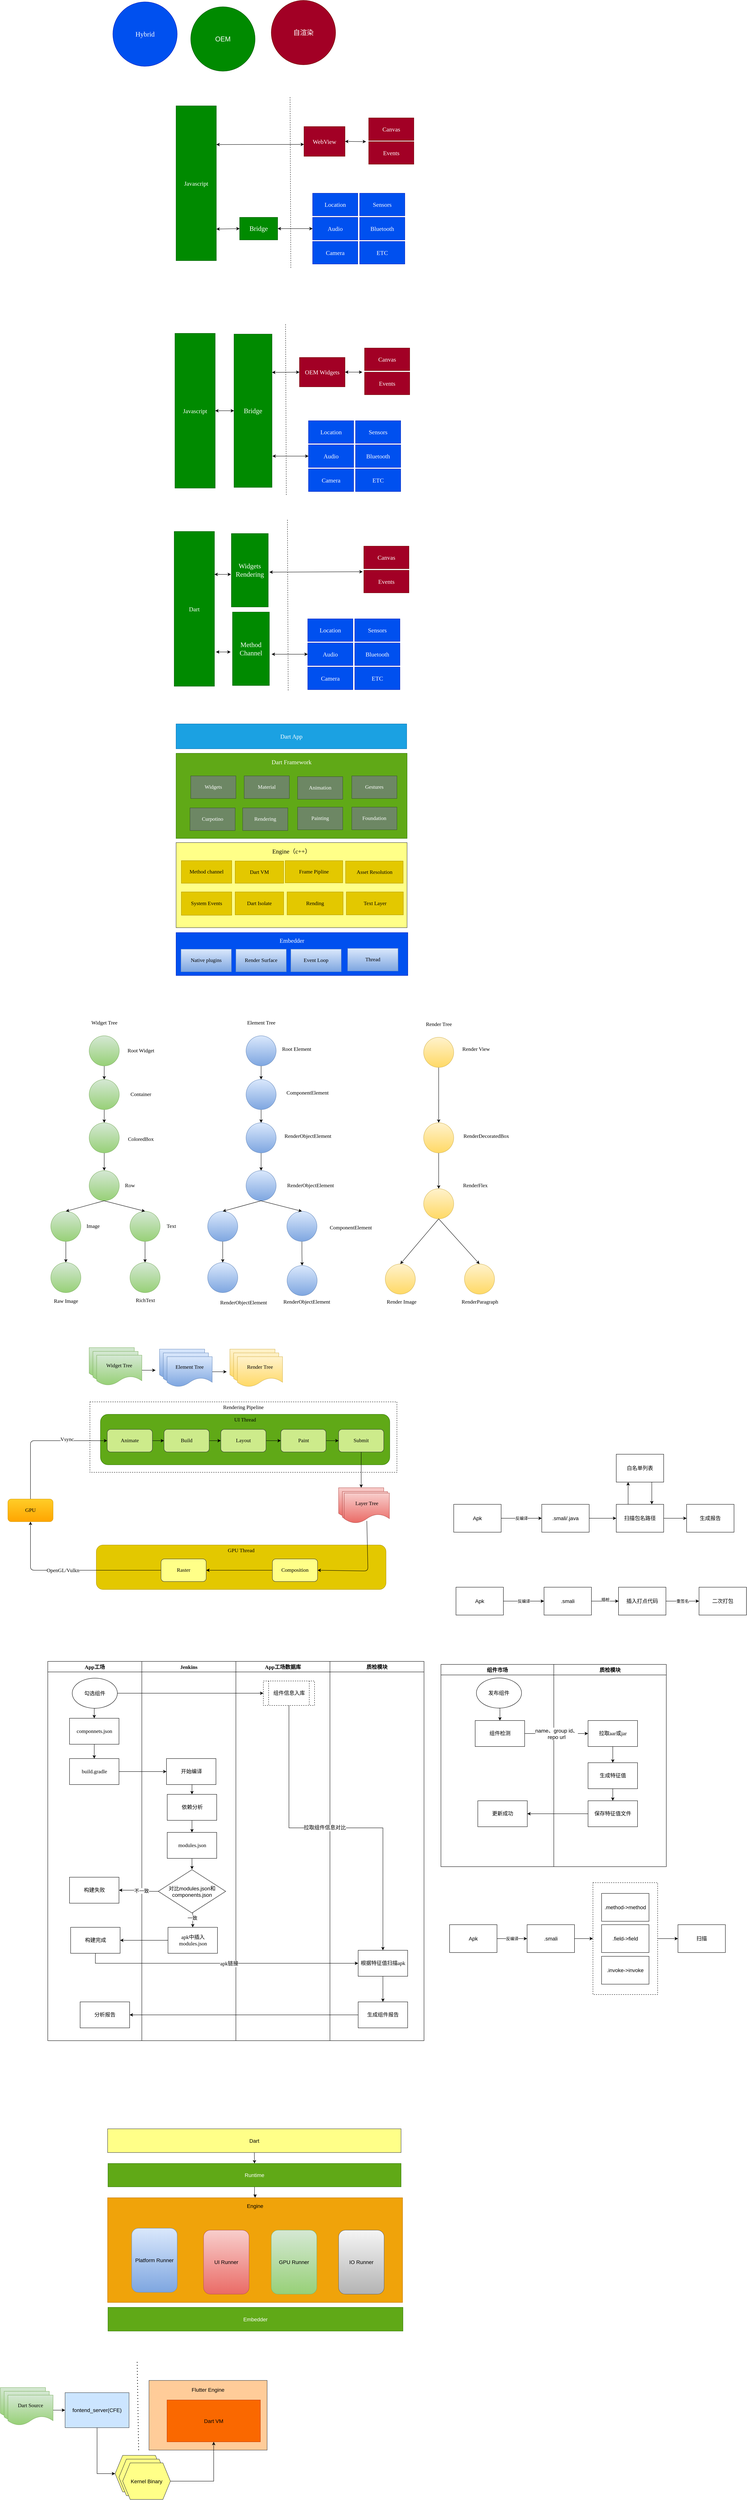 <mxfile version="21.3.8" type="github">
  <diagram name="第 1 页" id="645tomqJiJ-OMH7EZHDi">
    <mxGraphModel dx="2874" dy="5835" grid="0" gridSize="10" guides="1" tooltips="1" connect="1" arrows="1" fold="1" page="0" pageScale="1" pageWidth="827" pageHeight="1169" background="#ffffff" math="0" shadow="0">
      <root>
        <mxCell id="0" />
        <mxCell id="1" parent="0" />
        <mxCell id="CYWhezgMrBbYTdXpDNzT-46" style="edgeStyle=orthogonalEdgeStyle;rounded=0;orthogonalLoop=1;jettySize=auto;html=1;exitX=1;exitY=0.5;exitDx=0;exitDy=0;entryX=0;entryY=0.5;entryDx=0;entryDy=0;fontFamily=Verdana;fontSize=14;fontColor=#000000;startSize=28;" edge="1" parent="1" source="CYWhezgMrBbYTdXpDNzT-42" target="CYWhezgMrBbYTdXpDNzT-39">
          <mxGeometry relative="1" as="geometry" />
        </mxCell>
        <mxCell id="CYWhezgMrBbYTdXpDNzT-42" value="" style="rounded=0;whiteSpace=wrap;html=1;dashed=1;strokeColor=default;fontFamily=Verdana;fontSize=14;fontColor=#000000;startSize=28;fillColor=default;" vertex="1" parent="1">
          <mxGeometry x="1052" y="581.5" width="172" height="297" as="geometry" />
        </mxCell>
        <mxCell id="Y0wR-rq--OCWXucIxJ9_-256" value="Rendering Pipeline" style="rounded=0;whiteSpace=wrap;html=1;fontFamily=Verdana;fontSize=14;fontColor=#000000;dashed=1;verticalAlign=top;" parent="1" vertex="1">
          <mxGeometry x="-285" y="-695" width="816" height="187" as="geometry" />
        </mxCell>
        <mxCell id="Y0wR-rq--OCWXucIxJ9_-239" value="UI Thread" style="rounded=1;whiteSpace=wrap;html=1;fontFamily=Verdana;fontSize=14;fillColor=#60a917;fontColor=#000000;strokeColor=#2D7600;verticalAlign=top;" parent="1" vertex="1">
          <mxGeometry x="-257" y="-662" width="769" height="134" as="geometry" />
        </mxCell>
        <mxCell id="Y0wR-rq--OCWXucIxJ9_-2" value="&lt;font style=&quot;font-size: 18px;&quot; face=&quot;Verdana&quot;&gt;Hybrid&lt;/font&gt;" style="ellipse;whiteSpace=wrap;html=1;aspect=fixed;rounded=1;fillColor=#0050ef;fontColor=#ffffff;strokeColor=#001DBC;" parent="1" vertex="1">
          <mxGeometry x="-224" y="-4412" width="171" height="171" as="geometry" />
        </mxCell>
        <mxCell id="Y0wR-rq--OCWXucIxJ9_-3" value="&lt;font style=&quot;font-size: 18px;&quot;&gt;OEM&lt;/font&gt;" style="ellipse;whiteSpace=wrap;html=1;aspect=fixed;rounded=1;fillColor=#008a00;fontColor=#ffffff;strokeColor=#005700;" parent="1" vertex="1">
          <mxGeometry x="-17" y="-4399" width="171" height="171" as="geometry" />
        </mxCell>
        <mxCell id="Y0wR-rq--OCWXucIxJ9_-4" value="&lt;font face=&quot;Verdana&quot; style=&quot;font-size: 18px;&quot;&gt;自渲染&lt;/font&gt;" style="ellipse;whiteSpace=wrap;html=1;aspect=fixed;rounded=1;fillColor=#a20025;fontColor=#ffffff;strokeColor=#6F0000;" parent="1" vertex="1">
          <mxGeometry x="197" y="-4416" width="171" height="171" as="geometry" />
        </mxCell>
        <mxCell id="Y0wR-rq--OCWXucIxJ9_-6" value="Javascript" style="rounded=0;whiteSpace=wrap;html=1;fontFamily=Verdana;fontSize=16;fillColor=#008a00;fontColor=#ffffff;strokeColor=#005700;" parent="1" vertex="1">
          <mxGeometry x="-56" y="-4136" width="107" height="411" as="geometry" />
        </mxCell>
        <mxCell id="Y0wR-rq--OCWXucIxJ9_-7" value="" style="endArrow=none;dashed=1;html=1;rounded=1;fontFamily=Verdana;fontSize=18;" parent="1" edge="1">
          <mxGeometry width="50" height="50" relative="1" as="geometry">
            <mxPoint x="249" y="-3706" as="sourcePoint" />
            <mxPoint x="247" y="-4159" as="targetPoint" />
          </mxGeometry>
        </mxCell>
        <mxCell id="Y0wR-rq--OCWXucIxJ9_-8" value="Bridge" style="rounded=0;whiteSpace=wrap;html=1;fontFamily=Verdana;fontSize=18;fillColor=#008a00;fontColor=#ffffff;strokeColor=#005700;" parent="1" vertex="1">
          <mxGeometry x="113" y="-3840" width="101" height="60" as="geometry" />
        </mxCell>
        <mxCell id="Y0wR-rq--OCWXucIxJ9_-9" value="" style="endArrow=classic;startArrow=classic;html=1;rounded=1;fontFamily=Verdana;fontSize=16;entryX=0;entryY=0.5;entryDx=0;entryDy=0;exitX=1;exitY=0.796;exitDx=0;exitDy=0;exitPerimeter=0;" parent="1" source="Y0wR-rq--OCWXucIxJ9_-6" target="Y0wR-rq--OCWXucIxJ9_-8" edge="1">
          <mxGeometry width="50" height="50" relative="1" as="geometry">
            <mxPoint x="53" y="-3810" as="sourcePoint" />
            <mxPoint x="80" y="-3828" as="targetPoint" />
          </mxGeometry>
        </mxCell>
        <mxCell id="Y0wR-rq--OCWXucIxJ9_-10" value="Location" style="rounded=0;whiteSpace=wrap;html=1;fontFamily=Verdana;fontSize=16;fillColor=#0050ef;fontColor=#ffffff;strokeColor=#001DBC;" parent="1" vertex="1">
          <mxGeometry x="307" y="-3904" width="120" height="60" as="geometry" />
        </mxCell>
        <mxCell id="Y0wR-rq--OCWXucIxJ9_-11" value="Audio" style="rounded=0;whiteSpace=wrap;html=1;fontFamily=Verdana;fontSize=16;fillColor=#0050ef;fontColor=#ffffff;strokeColor=#001DBC;" parent="1" vertex="1">
          <mxGeometry x="307" y="-3840" width="120" height="60" as="geometry" />
        </mxCell>
        <mxCell id="Y0wR-rq--OCWXucIxJ9_-12" value="Camera" style="rounded=0;whiteSpace=wrap;html=1;fontFamily=Verdana;fontSize=16;fillColor=#0050ef;fontColor=#ffffff;strokeColor=#001DBC;" parent="1" vertex="1">
          <mxGeometry x="307" y="-3776" width="120" height="60" as="geometry" />
        </mxCell>
        <mxCell id="Y0wR-rq--OCWXucIxJ9_-13" value="Sensors" style="rounded=0;whiteSpace=wrap;html=1;fontFamily=Verdana;fontSize=16;fillColor=#0050ef;fontColor=#ffffff;strokeColor=#001DBC;" parent="1" vertex="1">
          <mxGeometry x="432" y="-3904" width="120" height="60" as="geometry" />
        </mxCell>
        <mxCell id="Y0wR-rq--OCWXucIxJ9_-14" value="Bluetooth" style="rounded=0;whiteSpace=wrap;html=1;fontFamily=Verdana;fontSize=16;fillColor=#0050ef;fontColor=#ffffff;strokeColor=#001DBC;" parent="1" vertex="1">
          <mxGeometry x="432" y="-3840" width="120" height="60" as="geometry" />
        </mxCell>
        <mxCell id="Y0wR-rq--OCWXucIxJ9_-15" value="ETC" style="rounded=0;whiteSpace=wrap;html=1;fontFamily=Verdana;fontSize=16;fillColor=#0050ef;fontColor=#ffffff;strokeColor=#001DBC;" parent="1" vertex="1">
          <mxGeometry x="432" y="-3776" width="120" height="60" as="geometry" />
        </mxCell>
        <mxCell id="Y0wR-rq--OCWXucIxJ9_-18" value="" style="endArrow=classic;startArrow=classic;html=1;rounded=1;fontFamily=Verdana;fontSize=16;exitX=1;exitY=0.5;exitDx=0;exitDy=0;entryX=0;entryY=0.5;entryDx=0;entryDy=0;" parent="1" source="Y0wR-rq--OCWXucIxJ9_-8" target="Y0wR-rq--OCWXucIxJ9_-11" edge="1">
          <mxGeometry width="50" height="50" relative="1" as="geometry">
            <mxPoint x="215" y="-3792" as="sourcePoint" />
            <mxPoint x="300" y="-3812" as="targetPoint" />
          </mxGeometry>
        </mxCell>
        <mxCell id="Y0wR-rq--OCWXucIxJ9_-20" value="WebView" style="rounded=0;whiteSpace=wrap;html=1;fontFamily=Verdana;fontSize=16;fillColor=#a20025;fontColor=#ffffff;strokeColor=#6F0000;" parent="1" vertex="1">
          <mxGeometry x="284" y="-4081" width="109" height="79" as="geometry" />
        </mxCell>
        <mxCell id="Y0wR-rq--OCWXucIxJ9_-21" value="Canvas" style="rounded=0;whiteSpace=wrap;html=1;fontFamily=Verdana;fontSize=16;fillColor=#a20025;fontColor=#ffffff;strokeColor=#6F0000;" parent="1" vertex="1">
          <mxGeometry x="456" y="-4104" width="120" height="60" as="geometry" />
        </mxCell>
        <mxCell id="Y0wR-rq--OCWXucIxJ9_-22" value="Events" style="rounded=0;whiteSpace=wrap;html=1;fontFamily=Verdana;fontSize=16;fillColor=#a20025;fontColor=#ffffff;strokeColor=#6F0000;" parent="1" vertex="1">
          <mxGeometry x="456" y="-4041" width="120" height="60" as="geometry" />
        </mxCell>
        <mxCell id="Y0wR-rq--OCWXucIxJ9_-23" value="" style="endArrow=classic;startArrow=classic;html=1;rounded=1;fontFamily=Verdana;fontSize=16;exitX=1;exitY=0.25;exitDx=0;exitDy=0;entryX=0;entryY=0.6;entryDx=0;entryDy=0;entryPerimeter=0;" parent="1" source="Y0wR-rq--OCWXucIxJ9_-6" target="Y0wR-rq--OCWXucIxJ9_-20" edge="1">
          <mxGeometry width="50" height="50" relative="1" as="geometry">
            <mxPoint x="146" y="-3980" as="sourcePoint" />
            <mxPoint x="196" y="-4030" as="targetPoint" />
          </mxGeometry>
        </mxCell>
        <mxCell id="Y0wR-rq--OCWXucIxJ9_-25" value="" style="endArrow=classic;startArrow=classic;html=1;rounded=1;fontFamily=Verdana;fontSize=16;exitX=1;exitY=0.5;exitDx=0;exitDy=0;" parent="1" source="Y0wR-rq--OCWXucIxJ9_-20" edge="1">
          <mxGeometry width="50" height="50" relative="1" as="geometry">
            <mxPoint x="477" y="-3894" as="sourcePoint" />
            <mxPoint x="449" y="-4041" as="targetPoint" />
          </mxGeometry>
        </mxCell>
        <mxCell id="Y0wR-rq--OCWXucIxJ9_-46" value="Javascript" style="rounded=0;whiteSpace=wrap;html=1;fontFamily=Verdana;fontSize=16;fillColor=#008a00;fontColor=#ffffff;strokeColor=#005700;" parent="1" vertex="1">
          <mxGeometry x="-59" y="-3532" width="107" height="411" as="geometry" />
        </mxCell>
        <mxCell id="Y0wR-rq--OCWXucIxJ9_-47" value="Bridge" style="rounded=0;whiteSpace=wrap;html=1;fontFamily=Verdana;fontSize=18;fillColor=#008a00;fontColor=#ffffff;strokeColor=#005700;" parent="1" vertex="1">
          <mxGeometry x="98" y="-3530" width="101" height="407" as="geometry" />
        </mxCell>
        <mxCell id="Y0wR-rq--OCWXucIxJ9_-48" value="" style="endArrow=classic;startArrow=classic;html=1;rounded=1;fontFamily=Verdana;fontSize=16;entryX=0;entryY=0.5;entryDx=0;entryDy=0;exitX=1;exitY=0.5;exitDx=0;exitDy=0;" parent="1" source="Y0wR-rq--OCWXucIxJ9_-46" target="Y0wR-rq--OCWXucIxJ9_-47" edge="1">
          <mxGeometry width="50" height="50" relative="1" as="geometry">
            <mxPoint x="42" y="-3206" as="sourcePoint" />
            <mxPoint x="69" y="-3224" as="targetPoint" />
          </mxGeometry>
        </mxCell>
        <mxCell id="Y0wR-rq--OCWXucIxJ9_-49" value="Location" style="rounded=0;whiteSpace=wrap;html=1;fontFamily=Verdana;fontSize=16;fillColor=#0050ef;fontColor=#ffffff;strokeColor=#001DBC;" parent="1" vertex="1">
          <mxGeometry x="296" y="-3300" width="120" height="60" as="geometry" />
        </mxCell>
        <mxCell id="Y0wR-rq--OCWXucIxJ9_-50" value="Audio" style="rounded=0;whiteSpace=wrap;html=1;fontFamily=Verdana;fontSize=16;fillColor=#0050ef;fontColor=#ffffff;strokeColor=#001DBC;" parent="1" vertex="1">
          <mxGeometry x="296" y="-3236" width="120" height="60" as="geometry" />
        </mxCell>
        <mxCell id="Y0wR-rq--OCWXucIxJ9_-51" value="Camera" style="rounded=0;whiteSpace=wrap;html=1;fontFamily=Verdana;fontSize=16;fillColor=#0050ef;fontColor=#ffffff;strokeColor=#001DBC;" parent="1" vertex="1">
          <mxGeometry x="296" y="-3172" width="120" height="60" as="geometry" />
        </mxCell>
        <mxCell id="Y0wR-rq--OCWXucIxJ9_-52" value="Sensors" style="rounded=0;whiteSpace=wrap;html=1;fontFamily=Verdana;fontSize=16;fillColor=#0050ef;fontColor=#ffffff;strokeColor=#001DBC;" parent="1" vertex="1">
          <mxGeometry x="421" y="-3300" width="120" height="60" as="geometry" />
        </mxCell>
        <mxCell id="Y0wR-rq--OCWXucIxJ9_-53" value="Bluetooth" style="rounded=0;whiteSpace=wrap;html=1;fontFamily=Verdana;fontSize=16;fillColor=#0050ef;fontColor=#ffffff;strokeColor=#001DBC;" parent="1" vertex="1">
          <mxGeometry x="421" y="-3236" width="120" height="60" as="geometry" />
        </mxCell>
        <mxCell id="Y0wR-rq--OCWXucIxJ9_-54" value="ETC" style="rounded=0;whiteSpace=wrap;html=1;fontFamily=Verdana;fontSize=16;fillColor=#0050ef;fontColor=#ffffff;strokeColor=#001DBC;" parent="1" vertex="1">
          <mxGeometry x="421" y="-3172" width="120" height="60" as="geometry" />
        </mxCell>
        <mxCell id="Y0wR-rq--OCWXucIxJ9_-55" value="" style="endArrow=classic;startArrow=classic;html=1;rounded=1;fontFamily=Verdana;fontSize=16;entryX=0;entryY=0.5;entryDx=0;entryDy=0;" parent="1" target="Y0wR-rq--OCWXucIxJ9_-50" edge="1">
          <mxGeometry width="50" height="50" relative="1" as="geometry">
            <mxPoint x="200" y="-3206" as="sourcePoint" />
            <mxPoint x="290" y="-3214" as="targetPoint" />
          </mxGeometry>
        </mxCell>
        <mxCell id="Y0wR-rq--OCWXucIxJ9_-56" value="OEM Widgets" style="rounded=0;whiteSpace=wrap;html=1;fontFamily=Verdana;fontSize=16;fillColor=#a20025;fontColor=#ffffff;strokeColor=#6F0000;" parent="1" vertex="1">
          <mxGeometry x="272" y="-3468" width="121" height="78" as="geometry" />
        </mxCell>
        <mxCell id="Y0wR-rq--OCWXucIxJ9_-57" value="Canvas" style="rounded=0;whiteSpace=wrap;html=1;fontFamily=Verdana;fontSize=16;fillColor=#a20025;fontColor=#ffffff;strokeColor=#6F0000;" parent="1" vertex="1">
          <mxGeometry x="445" y="-3493" width="120" height="60" as="geometry" />
        </mxCell>
        <mxCell id="Y0wR-rq--OCWXucIxJ9_-58" value="Events" style="rounded=0;whiteSpace=wrap;html=1;fontFamily=Verdana;fontSize=16;fillColor=#a20025;fontColor=#ffffff;strokeColor=#6F0000;" parent="1" vertex="1">
          <mxGeometry x="445" y="-3429" width="120" height="60" as="geometry" />
        </mxCell>
        <mxCell id="Y0wR-rq--OCWXucIxJ9_-59" value="" style="endArrow=classic;startArrow=classic;html=1;rounded=1;fontFamily=Verdana;fontSize=16;exitX=1;exitY=0.25;exitDx=0;exitDy=0;entryX=0;entryY=0.5;entryDx=0;entryDy=0;" parent="1" source="Y0wR-rq--OCWXucIxJ9_-47" target="Y0wR-rq--OCWXucIxJ9_-56" edge="1">
          <mxGeometry width="50" height="50" relative="1" as="geometry">
            <mxPoint x="207" y="-3435" as="sourcePoint" />
            <mxPoint x="277" y="-3437" as="targetPoint" />
          </mxGeometry>
        </mxCell>
        <mxCell id="Y0wR-rq--OCWXucIxJ9_-60" value="" style="endArrow=classic;startArrow=classic;html=1;rounded=1;fontFamily=Verdana;fontSize=16;exitX=1;exitY=0.5;exitDx=0;exitDy=0;" parent="1" source="Y0wR-rq--OCWXucIxJ9_-56" edge="1">
          <mxGeometry width="50" height="50" relative="1" as="geometry">
            <mxPoint x="466" y="-3290" as="sourcePoint" />
            <mxPoint x="439" y="-3429" as="targetPoint" />
          </mxGeometry>
        </mxCell>
        <mxCell id="Y0wR-rq--OCWXucIxJ9_-61" value="" style="endArrow=none;dashed=1;html=1;rounded=1;fontFamily=Verdana;fontSize=18;" parent="1" edge="1">
          <mxGeometry width="50" height="50" relative="1" as="geometry">
            <mxPoint x="237" y="-3103" as="sourcePoint" />
            <mxPoint x="235" y="-3556" as="targetPoint" />
          </mxGeometry>
        </mxCell>
        <mxCell id="Y0wR-rq--OCWXucIxJ9_-65" value="Dart" style="rounded=0;whiteSpace=wrap;html=1;fontFamily=Verdana;fontSize=16;fillColor=#008a00;fontColor=#ffffff;strokeColor=#005700;" parent="1" vertex="1">
          <mxGeometry x="-61" y="-3006" width="107" height="411" as="geometry" />
        </mxCell>
        <mxCell id="Y0wR-rq--OCWXucIxJ9_-66" value="Method&lt;br&gt;Channel" style="rounded=0;whiteSpace=wrap;html=1;fontFamily=Verdana;fontSize=18;fillColor=#008a00;fontColor=#ffffff;strokeColor=#005700;" parent="1" vertex="1">
          <mxGeometry x="94" y="-2792" width="98" height="195" as="geometry" />
        </mxCell>
        <mxCell id="Y0wR-rq--OCWXucIxJ9_-67" value="" style="endArrow=classic;startArrow=classic;html=1;rounded=1;fontFamily=Verdana;fontSize=16;" parent="1" edge="1">
          <mxGeometry width="50" height="50" relative="1" as="geometry">
            <mxPoint x="50" y="-2686" as="sourcePoint" />
            <mxPoint x="89" y="-2686" as="targetPoint" />
          </mxGeometry>
        </mxCell>
        <mxCell id="Y0wR-rq--OCWXucIxJ9_-68" value="Location" style="rounded=0;whiteSpace=wrap;html=1;fontFamily=Verdana;fontSize=16;fillColor=#0050ef;fontColor=#ffffff;strokeColor=#001DBC;" parent="1" vertex="1">
          <mxGeometry x="294" y="-2774" width="120" height="60" as="geometry" />
        </mxCell>
        <mxCell id="Y0wR-rq--OCWXucIxJ9_-69" value="Audio" style="rounded=0;whiteSpace=wrap;html=1;fontFamily=Verdana;fontSize=16;fillColor=#0050ef;fontColor=#ffffff;strokeColor=#001DBC;" parent="1" vertex="1">
          <mxGeometry x="294" y="-2710" width="120" height="60" as="geometry" />
        </mxCell>
        <mxCell id="Y0wR-rq--OCWXucIxJ9_-70" value="Camera" style="rounded=0;whiteSpace=wrap;html=1;fontFamily=Verdana;fontSize=16;fillColor=#0050ef;fontColor=#ffffff;strokeColor=#001DBC;" parent="1" vertex="1">
          <mxGeometry x="294" y="-2646" width="120" height="60" as="geometry" />
        </mxCell>
        <mxCell id="Y0wR-rq--OCWXucIxJ9_-71" value="Sensors" style="rounded=0;whiteSpace=wrap;html=1;fontFamily=Verdana;fontSize=16;fillColor=#0050ef;fontColor=#ffffff;strokeColor=#001DBC;" parent="1" vertex="1">
          <mxGeometry x="419" y="-2774" width="120" height="60" as="geometry" />
        </mxCell>
        <mxCell id="Y0wR-rq--OCWXucIxJ9_-72" value="Bluetooth" style="rounded=0;whiteSpace=wrap;html=1;fontFamily=Verdana;fontSize=16;fillColor=#0050ef;fontColor=#ffffff;strokeColor=#001DBC;" parent="1" vertex="1">
          <mxGeometry x="419" y="-2710" width="120" height="60" as="geometry" />
        </mxCell>
        <mxCell id="Y0wR-rq--OCWXucIxJ9_-73" value="ETC" style="rounded=0;whiteSpace=wrap;html=1;fontFamily=Verdana;fontSize=16;fillColor=#0050ef;fontColor=#ffffff;strokeColor=#001DBC;" parent="1" vertex="1">
          <mxGeometry x="419" y="-2646" width="120" height="60" as="geometry" />
        </mxCell>
        <mxCell id="Y0wR-rq--OCWXucIxJ9_-74" value="" style="endArrow=classic;startArrow=classic;html=1;rounded=1;fontFamily=Verdana;fontSize=16;entryX=0;entryY=0.5;entryDx=0;entryDy=0;" parent="1" target="Y0wR-rq--OCWXucIxJ9_-69" edge="1">
          <mxGeometry width="50" height="50" relative="1" as="geometry">
            <mxPoint x="198" y="-2680" as="sourcePoint" />
            <mxPoint x="288" y="-2688" as="targetPoint" />
          </mxGeometry>
        </mxCell>
        <mxCell id="Y0wR-rq--OCWXucIxJ9_-76" value="Canvas" style="rounded=0;whiteSpace=wrap;html=1;fontFamily=Verdana;fontSize=16;fillColor=#a20025;fontColor=#ffffff;strokeColor=#6F0000;" parent="1" vertex="1">
          <mxGeometry x="443" y="-2967" width="120" height="60" as="geometry" />
        </mxCell>
        <mxCell id="Y0wR-rq--OCWXucIxJ9_-77" value="Events" style="rounded=0;whiteSpace=wrap;html=1;fontFamily=Verdana;fontSize=16;fillColor=#a20025;fontColor=#ffffff;strokeColor=#6F0000;" parent="1" vertex="1">
          <mxGeometry x="443" y="-2903" width="120" height="60" as="geometry" />
        </mxCell>
        <mxCell id="Y0wR-rq--OCWXucIxJ9_-80" value="" style="endArrow=none;dashed=1;html=1;rounded=1;fontFamily=Verdana;fontSize=18;" parent="1" edge="1">
          <mxGeometry width="50" height="50" relative="1" as="geometry">
            <mxPoint x="242" y="-2584" as="sourcePoint" />
            <mxPoint x="240" y="-3037" as="targetPoint" />
          </mxGeometry>
        </mxCell>
        <mxCell id="Y0wR-rq--OCWXucIxJ9_-83" value="" style="endArrow=none;startArrow=classic;html=1;rounded=1;fontFamily=Verdana;fontSize=16;entryX=0;entryY=0.5;entryDx=0;entryDy=0;" parent="1" target="Y0wR-rq--OCWXucIxJ9_-82" edge="1">
          <mxGeometry width="50" height="50" relative="1" as="geometry">
            <mxPoint x="174" y="-2917" as="sourcePoint" />
            <mxPoint x="270" y="-2903" as="targetPoint" />
          </mxGeometry>
        </mxCell>
        <mxCell id="Y0wR-rq--OCWXucIxJ9_-82" value="Widgets&lt;br&gt;Rendering" style="rounded=0;whiteSpace=wrap;html=1;fontFamily=Verdana;fontSize=18;fillColor=#008a00;fontColor=#ffffff;strokeColor=#005700;" parent="1" vertex="1">
          <mxGeometry x="91" y="-3000.5" width="98" height="195" as="geometry" />
        </mxCell>
        <mxCell id="Y0wR-rq--OCWXucIxJ9_-84" value="" style="endArrow=classic;startArrow=classic;html=1;rounded=1;fontFamily=Verdana;fontSize=16;exitX=1;exitY=0.25;exitDx=0;exitDy=0;" parent="1" edge="1">
          <mxGeometry width="50" height="50" relative="1" as="geometry">
            <mxPoint x="192" y="-2898" as="sourcePoint" />
            <mxPoint x="440" y="-2899" as="targetPoint" />
          </mxGeometry>
        </mxCell>
        <mxCell id="Y0wR-rq--OCWXucIxJ9_-85" value="" style="endArrow=classic;startArrow=classic;html=1;rounded=1;fontFamily=Verdana;fontSize=16;exitX=1;exitY=0.5;exitDx=0;exitDy=0;" parent="1" edge="1">
          <mxGeometry width="50" height="50" relative="1" as="geometry">
            <mxPoint x="46" y="-2892" as="sourcePoint" />
            <mxPoint x="90" y="-2892" as="targetPoint" />
          </mxGeometry>
        </mxCell>
        <mxCell id="Y0wR-rq--OCWXucIxJ9_-86" value="Dart App" style="rounded=0;whiteSpace=wrap;html=1;fontFamily=Verdana;fontSize=16;fillColor=#1ba1e2;fontColor=#ffffff;strokeColor=#006EAF;" parent="1" vertex="1">
          <mxGeometry x="-56" y="-2495" width="613" height="66" as="geometry" />
        </mxCell>
        <mxCell id="Y0wR-rq--OCWXucIxJ9_-87" value="" style="rounded=0;whiteSpace=wrap;html=1;fontFamily=Verdana;fontSize=16;" parent="1" vertex="1">
          <mxGeometry x="272" y="-2313" width="120" height="60" as="geometry" />
        </mxCell>
        <mxCell id="Y0wR-rq--OCWXucIxJ9_-88" value="Dart Framework" style="rounded=0;whiteSpace=wrap;html=1;fontFamily=Verdana;fontSize=16;fillColor=#60a917;fontColor=#ffffff;strokeColor=#2D7600;verticalAlign=top;spacingTop=7;" parent="1" vertex="1">
          <mxGeometry x="-56" y="-2417" width="614" height="226" as="geometry" />
        </mxCell>
        <mxCell id="Y0wR-rq--OCWXucIxJ9_-89" value="Widgets" style="rounded=0;whiteSpace=wrap;html=1;fontFamily=Verdana;fontSize=14;fillColor=#6d8764;fontColor=#ffffff;strokeColor=#3A5431;" parent="1" vertex="1">
          <mxGeometry x="-17" y="-2357" width="120" height="60" as="geometry" />
        </mxCell>
        <mxCell id="Y0wR-rq--OCWXucIxJ9_-90" value="Material" style="rounded=0;whiteSpace=wrap;html=1;fontFamily=Verdana;fontSize=14;fillColor=#6d8764;fontColor=#ffffff;strokeColor=#3A5431;" parent="1" vertex="1">
          <mxGeometry x="125" y="-2357" width="120" height="60" as="geometry" />
        </mxCell>
        <mxCell id="Y0wR-rq--OCWXucIxJ9_-92" value="Animation" style="rounded=0;whiteSpace=wrap;html=1;fontFamily=Verdana;fontSize=14;fillColor=#6d8764;fontColor=#ffffff;strokeColor=#3A5431;" parent="1" vertex="1">
          <mxGeometry x="267" y="-2355" width="120" height="60" as="geometry" />
        </mxCell>
        <mxCell id="Y0wR-rq--OCWXucIxJ9_-93" value="Gestures" style="rounded=0;whiteSpace=wrap;html=1;fontFamily=Verdana;fontSize=14;fillColor=#6d8764;fontColor=#ffffff;strokeColor=#3A5431;" parent="1" vertex="1">
          <mxGeometry x="411" y="-2357" width="120" height="60" as="geometry" />
        </mxCell>
        <mxCell id="Y0wR-rq--OCWXucIxJ9_-94" value="Curpotino" style="rounded=0;whiteSpace=wrap;html=1;fontFamily=Verdana;fontSize=14;fillColor=#6d8764;fontColor=#ffffff;strokeColor=#3A5431;" parent="1" vertex="1">
          <mxGeometry x="-19" y="-2272" width="120" height="60" as="geometry" />
        </mxCell>
        <mxCell id="Y0wR-rq--OCWXucIxJ9_-95" value="Rendering" style="rounded=0;whiteSpace=wrap;html=1;fontFamily=Verdana;fontSize=14;fillColor=#6d8764;fontColor=#ffffff;strokeColor=#3A5431;" parent="1" vertex="1">
          <mxGeometry x="121" y="-2272" width="120" height="60" as="geometry" />
        </mxCell>
        <mxCell id="Y0wR-rq--OCWXucIxJ9_-96" value="Painting" style="rounded=0;whiteSpace=wrap;html=1;fontFamily=Verdana;fontSize=14;fillColor=#6d8764;fontColor=#ffffff;strokeColor=#3A5431;" parent="1" vertex="1">
          <mxGeometry x="267" y="-2274" width="120" height="60" as="geometry" />
        </mxCell>
        <mxCell id="Y0wR-rq--OCWXucIxJ9_-97" value="Foundation" style="rounded=0;whiteSpace=wrap;html=1;fontFamily=Verdana;fontSize=14;fillColor=#6d8764;fontColor=#ffffff;strokeColor=#3A5431;" parent="1" vertex="1">
          <mxGeometry x="411" y="-2274" width="120" height="60" as="geometry" />
        </mxCell>
        <mxCell id="Y0wR-rq--OCWXucIxJ9_-98" value="Engine（c++）" style="rounded=0;whiteSpace=wrap;html=1;fontFamily=Verdana;fontSize=16;fillColor=#ffff88;strokeColor=#36393d;verticalAlign=top;spacingTop=7;" parent="1" vertex="1">
          <mxGeometry x="-56" y="-2180" width="614" height="226" as="geometry" />
        </mxCell>
        <mxCell id="Y0wR-rq--OCWXucIxJ9_-99" value="Method channel" style="rounded=0;whiteSpace=wrap;html=1;fontFamily=Verdana;fontSize=14;fillColor=#e3c800;strokeColor=#B09500;fontColor=#000000;" parent="1" vertex="1">
          <mxGeometry x="-42" y="-2132" width="134" height="60" as="geometry" />
        </mxCell>
        <mxCell id="Y0wR-rq--OCWXucIxJ9_-100" value="Dart VM" style="rounded=0;whiteSpace=wrap;html=1;fontFamily=Verdana;fontSize=14;fillColor=#e3c800;strokeColor=#B09500;fontColor=#000000;" parent="1" vertex="1">
          <mxGeometry x="101" y="-2131" width="129" height="59" as="geometry" />
        </mxCell>
        <mxCell id="Y0wR-rq--OCWXucIxJ9_-102" value="Frame Pipline" style="rounded=0;whiteSpace=wrap;html=1;fontFamily=Verdana;fontSize=14;fillColor=#e3c800;strokeColor=#B09500;fontColor=#000000;" parent="1" vertex="1">
          <mxGeometry x="234" y="-2132" width="153" height="59" as="geometry" />
        </mxCell>
        <mxCell id="Y0wR-rq--OCWXucIxJ9_-103" value="Asset Resolution" style="rounded=0;whiteSpace=wrap;html=1;fontFamily=Verdana;fontSize=14;fillColor=#e3c800;strokeColor=#B09500;fontColor=#000000;" parent="1" vertex="1">
          <mxGeometry x="394.5" y="-2131" width="153" height="59" as="geometry" />
        </mxCell>
        <mxCell id="Y0wR-rq--OCWXucIxJ9_-104" value="System Events" style="rounded=0;whiteSpace=wrap;html=1;fontFamily=Verdana;fontSize=14;fillColor=#e3c800;strokeColor=#B09500;fontColor=#000000;" parent="1" vertex="1">
          <mxGeometry x="-42" y="-2049" width="134" height="62" as="geometry" />
        </mxCell>
        <mxCell id="Y0wR-rq--OCWXucIxJ9_-105" value="Dart Isolate" style="rounded=0;whiteSpace=wrap;html=1;fontFamily=Verdana;fontSize=14;fillColor=#e3c800;strokeColor=#B09500;fontColor=#000000;" parent="1" vertex="1">
          <mxGeometry x="101" y="-2049" width="129" height="61" as="geometry" />
        </mxCell>
        <mxCell id="Y0wR-rq--OCWXucIxJ9_-106" value="Rending" style="rounded=0;whiteSpace=wrap;html=1;fontFamily=Verdana;fontSize=14;fillColor=#e3c800;strokeColor=#B09500;fontColor=#000000;" parent="1" vertex="1">
          <mxGeometry x="239" y="-2049" width="149" height="61" as="geometry" />
        </mxCell>
        <mxCell id="Y0wR-rq--OCWXucIxJ9_-107" value="Text Layer" style="rounded=0;whiteSpace=wrap;html=1;fontFamily=Verdana;fontSize=14;fillColor=#e3c800;strokeColor=#B09500;fontColor=#000000;" parent="1" vertex="1">
          <mxGeometry x="396.5" y="-2049" width="151.5" height="61" as="geometry" />
        </mxCell>
        <mxCell id="Y0wR-rq--OCWXucIxJ9_-108" value="Embedder" style="rounded=0;whiteSpace=wrap;html=1;fontFamily=Verdana;fontSize=16;fillColor=#0050ef;strokeColor=#001DBC;verticalAlign=top;spacingTop=5;fontColor=#ffffff;" parent="1" vertex="1">
          <mxGeometry x="-56" y="-1941" width="616" height="114" as="geometry" />
        </mxCell>
        <mxCell id="Y0wR-rq--OCWXucIxJ9_-109" value="Native plugins" style="rounded=0;whiteSpace=wrap;html=1;fontFamily=Verdana;fontSize=14;fillColor=#dae8fc;strokeColor=#6c8ebf;gradientColor=#7ea6e0;" parent="1" vertex="1">
          <mxGeometry x="-43" y="-1897" width="134" height="60" as="geometry" />
        </mxCell>
        <mxCell id="Y0wR-rq--OCWXucIxJ9_-110" value="Render Surface" style="rounded=0;whiteSpace=wrap;html=1;fontFamily=Verdana;fontSize=14;fillColor=#dae8fc;strokeColor=#6c8ebf;gradientColor=#7ea6e0;" parent="1" vertex="1">
          <mxGeometry x="103" y="-1897" width="134" height="60" as="geometry" />
        </mxCell>
        <mxCell id="Y0wR-rq--OCWXucIxJ9_-111" value="Event Loop" style="rounded=0;whiteSpace=wrap;html=1;fontFamily=Verdana;fontSize=14;fillColor=#dae8fc;strokeColor=#6c8ebf;gradientColor=#7ea6e0;" parent="1" vertex="1">
          <mxGeometry x="249" y="-1897" width="134" height="60" as="geometry" />
        </mxCell>
        <mxCell id="Y0wR-rq--OCWXucIxJ9_-112" value="Thread" style="rounded=0;whiteSpace=wrap;html=1;fontFamily=Verdana;fontSize=14;fillColor=#dae8fc;strokeColor=#6c8ebf;gradientColor=#7ea6e0;" parent="1" vertex="1">
          <mxGeometry x="400" y="-1899" width="134" height="60" as="geometry" />
        </mxCell>
        <mxCell id="Y0wR-rq--OCWXucIxJ9_-125" style="edgeStyle=orthogonalEdgeStyle;rounded=1;orthogonalLoop=1;jettySize=auto;html=1;exitX=0.5;exitY=1;exitDx=0;exitDy=0;entryX=0.5;entryY=0;entryDx=0;entryDy=0;fontFamily=Verdana;fontSize=14;" parent="1" source="Y0wR-rq--OCWXucIxJ9_-117" target="Y0wR-rq--OCWXucIxJ9_-118" edge="1">
          <mxGeometry relative="1" as="geometry" />
        </mxCell>
        <mxCell id="Y0wR-rq--OCWXucIxJ9_-117" value="" style="ellipse;whiteSpace=wrap;html=1;aspect=fixed;rounded=0;fontFamily=Verdana;fontSize=14;fillColor=#d5e8d4;gradientColor=#97d077;strokeColor=#82b366;" parent="1" vertex="1">
          <mxGeometry x="-287" y="-1667" width="80" height="80" as="geometry" />
        </mxCell>
        <mxCell id="Y0wR-rq--OCWXucIxJ9_-126" value="" style="edgeStyle=orthogonalEdgeStyle;rounded=1;orthogonalLoop=1;jettySize=auto;html=1;fontFamily=Verdana;fontSize=14;" parent="1" source="Y0wR-rq--OCWXucIxJ9_-118" target="Y0wR-rq--OCWXucIxJ9_-119" edge="1">
          <mxGeometry relative="1" as="geometry" />
        </mxCell>
        <mxCell id="Y0wR-rq--OCWXucIxJ9_-118" value="" style="ellipse;whiteSpace=wrap;html=1;aspect=fixed;rounded=0;fontFamily=Verdana;fontSize=14;fillColor=#d5e8d4;gradientColor=#97d077;strokeColor=#82b366;" parent="1" vertex="1">
          <mxGeometry x="-287" y="-1551" width="80" height="80" as="geometry" />
        </mxCell>
        <mxCell id="Y0wR-rq--OCWXucIxJ9_-133" style="edgeStyle=orthogonalEdgeStyle;rounded=1;orthogonalLoop=1;jettySize=auto;html=1;exitX=0.5;exitY=1;exitDx=0;exitDy=0;entryX=0.5;entryY=0;entryDx=0;entryDy=0;fontFamily=Verdana;fontSize=14;" parent="1" source="Y0wR-rq--OCWXucIxJ9_-119" target="Y0wR-rq--OCWXucIxJ9_-120" edge="1">
          <mxGeometry relative="1" as="geometry" />
        </mxCell>
        <mxCell id="Y0wR-rq--OCWXucIxJ9_-119" value="" style="ellipse;whiteSpace=wrap;html=1;aspect=fixed;rounded=0;fontFamily=Verdana;fontSize=14;fillColor=#d5e8d4;gradientColor=#97d077;strokeColor=#82b366;" parent="1" vertex="1">
          <mxGeometry x="-287" y="-1436" width="80" height="80" as="geometry" />
        </mxCell>
        <mxCell id="Y0wR-rq--OCWXucIxJ9_-120" value="" style="ellipse;whiteSpace=wrap;html=1;aspect=fixed;rounded=0;fontFamily=Verdana;fontSize=14;fillColor=#d5e8d4;gradientColor=#97d077;strokeColor=#82b366;" parent="1" vertex="1">
          <mxGeometry x="-287" y="-1309" width="80" height="80" as="geometry" />
        </mxCell>
        <mxCell id="Y0wR-rq--OCWXucIxJ9_-135" style="edgeStyle=orthogonalEdgeStyle;rounded=1;orthogonalLoop=1;jettySize=auto;html=1;exitX=0.5;exitY=1;exitDx=0;exitDy=0;entryX=0.5;entryY=0;entryDx=0;entryDy=0;fontFamily=Verdana;fontSize=14;" parent="1" source="Y0wR-rq--OCWXucIxJ9_-121" target="Y0wR-rq--OCWXucIxJ9_-123" edge="1">
          <mxGeometry relative="1" as="geometry" />
        </mxCell>
        <mxCell id="Y0wR-rq--OCWXucIxJ9_-121" value="" style="ellipse;whiteSpace=wrap;html=1;aspect=fixed;rounded=0;fontFamily=Verdana;fontSize=14;fillColor=#d5e8d4;gradientColor=#97d077;strokeColor=#82b366;" parent="1" vertex="1">
          <mxGeometry x="-389" y="-1201" width="80" height="80" as="geometry" />
        </mxCell>
        <mxCell id="Y0wR-rq--OCWXucIxJ9_-136" style="edgeStyle=orthogonalEdgeStyle;rounded=1;orthogonalLoop=1;jettySize=auto;html=1;exitX=0.5;exitY=1;exitDx=0;exitDy=0;entryX=0.5;entryY=0;entryDx=0;entryDy=0;fontFamily=Verdana;fontSize=14;" parent="1" source="Y0wR-rq--OCWXucIxJ9_-122" target="Y0wR-rq--OCWXucIxJ9_-124" edge="1">
          <mxGeometry relative="1" as="geometry" />
        </mxCell>
        <mxCell id="Y0wR-rq--OCWXucIxJ9_-122" value="" style="ellipse;whiteSpace=wrap;html=1;aspect=fixed;rounded=0;fontFamily=Verdana;fontSize=14;fillColor=#d5e8d4;gradientColor=#97d077;strokeColor=#82b366;" parent="1" vertex="1">
          <mxGeometry x="-178.5" y="-1201" width="80" height="80" as="geometry" />
        </mxCell>
        <mxCell id="Y0wR-rq--OCWXucIxJ9_-123" value="" style="ellipse;whiteSpace=wrap;html=1;aspect=fixed;rounded=0;fontFamily=Verdana;fontSize=14;fillColor=#d5e8d4;gradientColor=#97d077;strokeColor=#82b366;" parent="1" vertex="1">
          <mxGeometry x="-389" y="-1065" width="80" height="80" as="geometry" />
        </mxCell>
        <mxCell id="Y0wR-rq--OCWXucIxJ9_-124" value="" style="ellipse;whiteSpace=wrap;html=1;aspect=fixed;rounded=0;fontFamily=Verdana;fontSize=14;fillColor=#d5e8d4;gradientColor=#97d077;strokeColor=#82b366;" parent="1" vertex="1">
          <mxGeometry x="-178.5" y="-1065" width="80" height="80" as="geometry" />
        </mxCell>
        <mxCell id="Y0wR-rq--OCWXucIxJ9_-132" value="" style="endArrow=classic;html=1;rounded=1;fontFamily=Verdana;fontSize=14;exitX=0.5;exitY=1;exitDx=0;exitDy=0;entryX=0.5;entryY=0;entryDx=0;entryDy=0;" parent="1" source="Y0wR-rq--OCWXucIxJ9_-120" target="Y0wR-rq--OCWXucIxJ9_-121" edge="1">
          <mxGeometry width="50" height="50" relative="1" as="geometry">
            <mxPoint x="-437" y="-1194" as="sourcePoint" />
            <mxPoint x="-387" y="-1244" as="targetPoint" />
          </mxGeometry>
        </mxCell>
        <mxCell id="Y0wR-rq--OCWXucIxJ9_-134" value="" style="endArrow=classic;html=1;rounded=1;fontFamily=Verdana;fontSize=14;entryX=0.5;entryY=0;entryDx=0;entryDy=0;" parent="1" target="Y0wR-rq--OCWXucIxJ9_-122" edge="1">
          <mxGeometry width="50" height="50" relative="1" as="geometry">
            <mxPoint x="-248" y="-1229" as="sourcePoint" />
            <mxPoint x="-329" y="-1191" as="targetPoint" />
          </mxGeometry>
        </mxCell>
        <mxCell id="Y0wR-rq--OCWXucIxJ9_-137" value="Widget Tree" style="text;html=1;align=center;verticalAlign=middle;resizable=0;points=[];autosize=1;strokeColor=none;fillColor=none;fontSize=14;fontFamily=Verdana;" parent="1" vertex="1">
          <mxGeometry x="-298" y="-1716" width="102" height="29" as="geometry" />
        </mxCell>
        <mxCell id="Y0wR-rq--OCWXucIxJ9_-138" style="edgeStyle=orthogonalEdgeStyle;rounded=1;orthogonalLoop=1;jettySize=auto;html=1;exitX=0.5;exitY=1;exitDx=0;exitDy=0;entryX=0.5;entryY=0;entryDx=0;entryDy=0;fontFamily=Verdana;fontSize=14;" parent="1" source="Y0wR-rq--OCWXucIxJ9_-139" target="Y0wR-rq--OCWXucIxJ9_-141" edge="1">
          <mxGeometry relative="1" as="geometry" />
        </mxCell>
        <mxCell id="Y0wR-rq--OCWXucIxJ9_-139" value="" style="ellipse;whiteSpace=wrap;html=1;aspect=fixed;rounded=0;fontFamily=Verdana;fontSize=14;fillColor=#dae8fc;gradientColor=#7ea6e0;strokeColor=#6c8ebf;" parent="1" vertex="1">
          <mxGeometry x="130" y="-1667" width="80" height="80" as="geometry" />
        </mxCell>
        <mxCell id="Y0wR-rq--OCWXucIxJ9_-140" value="" style="edgeStyle=orthogonalEdgeStyle;rounded=1;orthogonalLoop=1;jettySize=auto;html=1;fontFamily=Verdana;fontSize=14;" parent="1" source="Y0wR-rq--OCWXucIxJ9_-141" target="Y0wR-rq--OCWXucIxJ9_-143" edge="1">
          <mxGeometry relative="1" as="geometry" />
        </mxCell>
        <mxCell id="Y0wR-rq--OCWXucIxJ9_-141" value="" style="ellipse;whiteSpace=wrap;html=1;aspect=fixed;rounded=0;fontFamily=Verdana;fontSize=14;fillColor=#dae8fc;gradientColor=#7ea6e0;strokeColor=#6c8ebf;" parent="1" vertex="1">
          <mxGeometry x="130" y="-1551" width="80" height="80" as="geometry" />
        </mxCell>
        <mxCell id="Y0wR-rq--OCWXucIxJ9_-142" style="edgeStyle=orthogonalEdgeStyle;rounded=1;orthogonalLoop=1;jettySize=auto;html=1;exitX=0.5;exitY=1;exitDx=0;exitDy=0;entryX=0.5;entryY=0;entryDx=0;entryDy=0;fontFamily=Verdana;fontSize=14;" parent="1" source="Y0wR-rq--OCWXucIxJ9_-143" target="Y0wR-rq--OCWXucIxJ9_-144" edge="1">
          <mxGeometry relative="1" as="geometry" />
        </mxCell>
        <mxCell id="Y0wR-rq--OCWXucIxJ9_-143" value="" style="ellipse;whiteSpace=wrap;html=1;aspect=fixed;rounded=0;fontFamily=Verdana;fontSize=14;fillColor=#dae8fc;gradientColor=#7ea6e0;strokeColor=#6c8ebf;" parent="1" vertex="1">
          <mxGeometry x="130" y="-1436" width="80" height="80" as="geometry" />
        </mxCell>
        <mxCell id="Y0wR-rq--OCWXucIxJ9_-144" value="" style="ellipse;whiteSpace=wrap;html=1;aspect=fixed;rounded=0;fontFamily=Verdana;fontSize=14;fillColor=#dae8fc;gradientColor=#7ea6e0;strokeColor=#6c8ebf;" parent="1" vertex="1">
          <mxGeometry x="130" y="-1309" width="80" height="80" as="geometry" />
        </mxCell>
        <mxCell id="Y0wR-rq--OCWXucIxJ9_-145" style="edgeStyle=orthogonalEdgeStyle;rounded=1;orthogonalLoop=1;jettySize=auto;html=1;exitX=0.5;exitY=1;exitDx=0;exitDy=0;entryX=0.5;entryY=0;entryDx=0;entryDy=0;fontFamily=Verdana;fontSize=14;" parent="1" source="Y0wR-rq--OCWXucIxJ9_-146" target="Y0wR-rq--OCWXucIxJ9_-149" edge="1">
          <mxGeometry relative="1" as="geometry" />
        </mxCell>
        <mxCell id="Y0wR-rq--OCWXucIxJ9_-146" value="" style="ellipse;whiteSpace=wrap;html=1;aspect=fixed;rounded=0;fontFamily=Verdana;fontSize=14;fillColor=#dae8fc;gradientColor=#7ea6e0;strokeColor=#6c8ebf;" parent="1" vertex="1">
          <mxGeometry x="28" y="-1201" width="80" height="80" as="geometry" />
        </mxCell>
        <mxCell id="Y0wR-rq--OCWXucIxJ9_-147" style="edgeStyle=orthogonalEdgeStyle;rounded=1;orthogonalLoop=1;jettySize=auto;html=1;exitX=0.5;exitY=1;exitDx=0;exitDy=0;entryX=0.5;entryY=0;entryDx=0;entryDy=0;fontFamily=Verdana;fontSize=14;" parent="1" source="Y0wR-rq--OCWXucIxJ9_-148" target="Y0wR-rq--OCWXucIxJ9_-150" edge="1">
          <mxGeometry relative="1" as="geometry" />
        </mxCell>
        <mxCell id="Y0wR-rq--OCWXucIxJ9_-148" value="" style="ellipse;whiteSpace=wrap;html=1;aspect=fixed;rounded=0;fontFamily=Verdana;fontSize=14;fillColor=#dae8fc;gradientColor=#7ea6e0;strokeColor=#6c8ebf;" parent="1" vertex="1">
          <mxGeometry x="238.5" y="-1201" width="80" height="80" as="geometry" />
        </mxCell>
        <mxCell id="Y0wR-rq--OCWXucIxJ9_-149" value="" style="ellipse;whiteSpace=wrap;html=1;aspect=fixed;rounded=0;fontFamily=Verdana;fontSize=14;fillColor=#dae8fc;gradientColor=#7ea6e0;strokeColor=#6c8ebf;" parent="1" vertex="1">
          <mxGeometry x="28" y="-1065" width="80" height="80" as="geometry" />
        </mxCell>
        <mxCell id="Y0wR-rq--OCWXucIxJ9_-150" value="" style="ellipse;whiteSpace=wrap;html=1;aspect=fixed;rounded=0;fontFamily=Verdana;fontSize=14;fillColor=#dae8fc;gradientColor=#7ea6e0;strokeColor=#6c8ebf;" parent="1" vertex="1">
          <mxGeometry x="239" y="-1057" width="80" height="80" as="geometry" />
        </mxCell>
        <mxCell id="Y0wR-rq--OCWXucIxJ9_-151" value="" style="endArrow=classic;html=1;rounded=1;fontFamily=Verdana;fontSize=14;exitX=0.5;exitY=1;exitDx=0;exitDy=0;entryX=0.5;entryY=0;entryDx=0;entryDy=0;" parent="1" source="Y0wR-rq--OCWXucIxJ9_-144" target="Y0wR-rq--OCWXucIxJ9_-146" edge="1">
          <mxGeometry width="50" height="50" relative="1" as="geometry">
            <mxPoint x="-20" y="-1194" as="sourcePoint" />
            <mxPoint x="30" y="-1244" as="targetPoint" />
          </mxGeometry>
        </mxCell>
        <mxCell id="Y0wR-rq--OCWXucIxJ9_-152" value="" style="endArrow=classic;html=1;rounded=1;fontFamily=Verdana;fontSize=14;entryX=0.5;entryY=0;entryDx=0;entryDy=0;" parent="1" target="Y0wR-rq--OCWXucIxJ9_-148" edge="1">
          <mxGeometry width="50" height="50" relative="1" as="geometry">
            <mxPoint x="169" y="-1229" as="sourcePoint" />
            <mxPoint x="88" y="-1191" as="targetPoint" />
          </mxGeometry>
        </mxCell>
        <mxCell id="Y0wR-rq--OCWXucIxJ9_-153" value="Element Tree" style="text;html=1;align=center;verticalAlign=middle;resizable=0;points=[];autosize=1;strokeColor=none;fillColor=none;fontSize=14;fontFamily=Verdana;" parent="1" vertex="1">
          <mxGeometry x="115" y="-1716" width="110" height="29" as="geometry" />
        </mxCell>
        <mxCell id="Y0wR-rq--OCWXucIxJ9_-170" style="edgeStyle=orthogonalEdgeStyle;rounded=1;orthogonalLoop=1;jettySize=auto;html=1;exitX=0.5;exitY=1;exitDx=0;exitDy=0;entryX=0.5;entryY=0;entryDx=0;entryDy=0;fontFamily=Verdana;fontSize=14;" parent="1" source="Y0wR-rq--OCWXucIxJ9_-171" target="Y0wR-rq--OCWXucIxJ9_-175" edge="1">
          <mxGeometry relative="1" as="geometry">
            <mxPoint x="642" y="-1547" as="targetPoint" />
          </mxGeometry>
        </mxCell>
        <mxCell id="Y0wR-rq--OCWXucIxJ9_-171" value="" style="ellipse;whiteSpace=wrap;html=1;aspect=fixed;rounded=0;fontFamily=Verdana;fontSize=14;fillColor=#fff2cc;gradientColor=#ffd966;strokeColor=#d6b656;" parent="1" vertex="1">
          <mxGeometry x="602" y="-1663" width="80" height="80" as="geometry" />
        </mxCell>
        <mxCell id="Y0wR-rq--OCWXucIxJ9_-174" style="edgeStyle=orthogonalEdgeStyle;rounded=1;orthogonalLoop=1;jettySize=auto;html=1;exitX=0.5;exitY=1;exitDx=0;exitDy=0;entryX=0.5;entryY=0;entryDx=0;entryDy=0;fontFamily=Verdana;fontSize=14;" parent="1" source="Y0wR-rq--OCWXucIxJ9_-175" target="Y0wR-rq--OCWXucIxJ9_-176" edge="1">
          <mxGeometry relative="1" as="geometry" />
        </mxCell>
        <mxCell id="Y0wR-rq--OCWXucIxJ9_-175" value="" style="ellipse;whiteSpace=wrap;html=1;aspect=fixed;rounded=0;fontFamily=Verdana;fontSize=14;fillColor=#fff2cc;gradientColor=#ffd966;strokeColor=#d6b656;" parent="1" vertex="1">
          <mxGeometry x="602" y="-1436" width="80" height="80" as="geometry" />
        </mxCell>
        <mxCell id="Y0wR-rq--OCWXucIxJ9_-176" value="" style="ellipse;whiteSpace=wrap;html=1;aspect=fixed;rounded=0;fontFamily=Verdana;fontSize=14;fillColor=#fff2cc;gradientColor=#ffd966;strokeColor=#d6b656;" parent="1" vertex="1">
          <mxGeometry x="602" y="-1261" width="80" height="80" as="geometry" />
        </mxCell>
        <mxCell id="Y0wR-rq--OCWXucIxJ9_-181" value="" style="ellipse;whiteSpace=wrap;html=1;aspect=fixed;rounded=0;fontFamily=Verdana;fontSize=14;fillColor=#fff2cc;gradientColor=#ffd966;strokeColor=#d6b656;" parent="1" vertex="1">
          <mxGeometry x="500" y="-1061" width="80" height="80" as="geometry" />
        </mxCell>
        <mxCell id="Y0wR-rq--OCWXucIxJ9_-182" value="" style="ellipse;whiteSpace=wrap;html=1;aspect=fixed;rounded=0;fontFamily=Verdana;fontSize=14;fillColor=#fff2cc;gradientColor=#ffd966;strokeColor=#d6b656;" parent="1" vertex="1">
          <mxGeometry x="710.5" y="-1061" width="80" height="80" as="geometry" />
        </mxCell>
        <mxCell id="Y0wR-rq--OCWXucIxJ9_-183" value="" style="endArrow=classic;html=1;rounded=1;fontFamily=Verdana;fontSize=14;exitX=0.5;exitY=1;exitDx=0;exitDy=0;entryX=0.5;entryY=0;entryDx=0;entryDy=0;" parent="1" source="Y0wR-rq--OCWXucIxJ9_-176" target="Y0wR-rq--OCWXucIxJ9_-181" edge="1">
          <mxGeometry width="50" height="50" relative="1" as="geometry">
            <mxPoint x="452" y="-1190" as="sourcePoint" />
            <mxPoint x="540" y="-1197" as="targetPoint" />
          </mxGeometry>
        </mxCell>
        <mxCell id="Y0wR-rq--OCWXucIxJ9_-184" value="" style="endArrow=classic;html=1;rounded=1;fontFamily=Verdana;fontSize=14;entryX=0.5;entryY=0;entryDx=0;entryDy=0;exitX=0.5;exitY=1;exitDx=0;exitDy=0;" parent="1" source="Y0wR-rq--OCWXucIxJ9_-176" target="Y0wR-rq--OCWXucIxJ9_-182" edge="1">
          <mxGeometry width="50" height="50" relative="1" as="geometry">
            <mxPoint x="641" y="-1225" as="sourcePoint" />
            <mxPoint x="750.5" y="-1197" as="targetPoint" />
          </mxGeometry>
        </mxCell>
        <mxCell id="Y0wR-rq--OCWXucIxJ9_-185" value="Render Tree" style="text;html=1;align=center;verticalAlign=middle;resizable=0;points=[];autosize=1;strokeColor=none;fillColor=none;fontSize=14;fontFamily=Verdana;" parent="1" vertex="1">
          <mxGeometry x="591" y="-1712" width="102" height="29" as="geometry" />
        </mxCell>
        <mxCell id="Y0wR-rq--OCWXucIxJ9_-188" value="Root Widget" style="text;html=1;align=center;verticalAlign=middle;resizable=0;points=[];autosize=1;strokeColor=none;fillColor=none;fontSize=14;fontFamily=Verdana;" parent="1" vertex="1">
          <mxGeometry x="-202.5" y="-1641.5" width="104" height="29" as="geometry" />
        </mxCell>
        <mxCell id="Y0wR-rq--OCWXucIxJ9_-189" value="Root Element" style="text;html=1;align=center;verticalAlign=middle;resizable=0;points=[];autosize=1;strokeColor=none;fillColor=none;fontSize=14;fontFamily=Verdana;" parent="1" vertex="1">
          <mxGeometry x="208" y="-1645.5" width="112" height="29" as="geometry" />
        </mxCell>
        <mxCell id="Y0wR-rq--OCWXucIxJ9_-190" value="Render View" style="text;html=1;align=center;verticalAlign=middle;resizable=0;points=[];autosize=1;strokeColor=none;fillColor=none;fontSize=14;fontFamily=Verdana;" parent="1" vertex="1">
          <mxGeometry x="688" y="-1645.5" width="106" height="29" as="geometry" />
        </mxCell>
        <mxCell id="Y0wR-rq--OCWXucIxJ9_-191" value="Container" style="text;html=1;align=center;verticalAlign=middle;resizable=0;points=[];autosize=1;strokeColor=none;fillColor=none;fontSize=14;fontFamily=Verdana;" parent="1" vertex="1">
          <mxGeometry x="-193.5" y="-1525.5" width="86" height="29" as="geometry" />
        </mxCell>
        <mxCell id="Y0wR-rq--OCWXucIxJ9_-192" value="ComponentElement" style="text;html=1;align=center;verticalAlign=middle;resizable=0;points=[];autosize=1;strokeColor=none;fillColor=none;fontSize=14;fontFamily=Verdana;" parent="1" vertex="1">
          <mxGeometry x="215" y="-1529.5" width="156" height="29" as="geometry" />
        </mxCell>
        <mxCell id="Y0wR-rq--OCWXucIxJ9_-193" value="ColoredBox" style="text;html=1;align=center;verticalAlign=middle;resizable=0;points=[];autosize=1;strokeColor=none;fillColor=none;fontSize=14;fontFamily=Verdana;" parent="1" vertex="1">
          <mxGeometry x="-199.5" y="-1406.5" width="98" height="29" as="geometry" />
        </mxCell>
        <mxCell id="Y0wR-rq--OCWXucIxJ9_-194" value="RenderObjectElement" style="text;html=1;align=center;verticalAlign=middle;resizable=0;points=[];autosize=1;strokeColor=none;fillColor=none;fontSize=14;fontFamily=Verdana;" parent="1" vertex="1">
          <mxGeometry x="208" y="-1414.5" width="171" height="29" as="geometry" />
        </mxCell>
        <mxCell id="Y0wR-rq--OCWXucIxJ9_-195" value="RenderDecoratedBox" style="text;html=1;align=center;verticalAlign=middle;resizable=0;points=[];autosize=1;strokeColor=none;fillColor=none;fontSize=14;fontFamily=Verdana;" parent="1" vertex="1">
          <mxGeometry x="685" y="-1414.5" width="166" height="29" as="geometry" />
        </mxCell>
        <mxCell id="Y0wR-rq--OCWXucIxJ9_-196" value="Row" style="text;html=1;align=center;verticalAlign=middle;resizable=0;points=[];autosize=1;strokeColor=none;fillColor=none;fontSize=14;fontFamily=Verdana;" parent="1" vertex="1">
          <mxGeometry x="-202.5" y="-1283.5" width="47" height="29" as="geometry" />
        </mxCell>
        <mxCell id="Y0wR-rq--OCWXucIxJ9_-197" value="RenderObjectElement" style="text;html=1;align=center;verticalAlign=middle;resizable=0;points=[];autosize=1;strokeColor=none;fillColor=none;fontSize=14;fontFamily=Verdana;" parent="1" vertex="1">
          <mxGeometry x="215" y="-1283.5" width="171" height="29" as="geometry" />
        </mxCell>
        <mxCell id="Y0wR-rq--OCWXucIxJ9_-198" value="RenderFlex" style="text;html=1;align=center;verticalAlign=middle;resizable=0;points=[];autosize=1;strokeColor=none;fillColor=none;fontSize=14;fontFamily=Verdana;" parent="1" vertex="1">
          <mxGeometry x="691" y="-1283.5" width="96" height="29" as="geometry" />
        </mxCell>
        <mxCell id="Y0wR-rq--OCWXucIxJ9_-200" value="ComponentElement" style="text;html=1;align=center;verticalAlign=middle;resizable=0;points=[];autosize=1;strokeColor=none;fillColor=none;fontSize=14;fontFamily=Verdana;" parent="1" vertex="1">
          <mxGeometry x="330" y="-1171.5" width="156" height="29" as="geometry" />
        </mxCell>
        <mxCell id="Y0wR-rq--OCWXucIxJ9_-201" value="Render Image" style="text;html=1;align=center;verticalAlign=middle;resizable=0;points=[];autosize=1;strokeColor=none;fillColor=none;fontSize=14;fontFamily=Verdana;" parent="1" vertex="1">
          <mxGeometry x="484" y="-975" width="118" height="29" as="geometry" />
        </mxCell>
        <mxCell id="Y0wR-rq--OCWXucIxJ9_-202" value="RenderParagraph" style="text;html=1;align=center;verticalAlign=middle;resizable=0;points=[];autosize=1;strokeColor=none;fillColor=none;fontSize=14;fontFamily=Verdana;" parent="1" vertex="1">
          <mxGeometry x="681.5" y="-975" width="139" height="29" as="geometry" />
        </mxCell>
        <mxCell id="Y0wR-rq--OCWXucIxJ9_-203" value="RenderObjectElement" style="text;html=1;align=center;verticalAlign=middle;resizable=0;points=[];autosize=1;strokeColor=none;fillColor=none;fontSize=14;fontFamily=Verdana;" parent="1" vertex="1">
          <mxGeometry x="205" y="-975" width="171" height="29" as="geometry" />
        </mxCell>
        <mxCell id="Y0wR-rq--OCWXucIxJ9_-204" value="RenderObjectElement" style="text;html=1;align=center;verticalAlign=middle;resizable=0;points=[];autosize=1;strokeColor=none;fillColor=none;fontSize=14;fontFamily=Verdana;" parent="1" vertex="1">
          <mxGeometry x="37.5" y="-973" width="171" height="29" as="geometry" />
        </mxCell>
        <mxCell id="Y0wR-rq--OCWXucIxJ9_-205" value="Text" style="text;html=1;align=center;verticalAlign=middle;resizable=0;points=[];autosize=1;strokeColor=none;fillColor=none;fontSize=14;fontFamily=Verdana;" parent="1" vertex="1">
          <mxGeometry x="-93" y="-1175.5" width="47" height="29" as="geometry" />
        </mxCell>
        <mxCell id="Y0wR-rq--OCWXucIxJ9_-206" value="Image" style="text;html=1;align=center;verticalAlign=middle;resizable=0;points=[];autosize=1;strokeColor=none;fillColor=none;fontSize=14;fontFamily=Verdana;" parent="1" vertex="1">
          <mxGeometry x="-309" y="-1175.5" width="63" height="29" as="geometry" />
        </mxCell>
        <mxCell id="Y0wR-rq--OCWXucIxJ9_-207" value="Raw Image" style="text;html=1;align=center;verticalAlign=middle;resizable=0;points=[];autosize=1;strokeColor=none;fillColor=none;fontSize=14;fontFamily=Verdana;" parent="1" vertex="1">
          <mxGeometry x="-397.5" y="-977" width="97" height="29" as="geometry" />
        </mxCell>
        <mxCell id="Y0wR-rq--OCWXucIxJ9_-208" value="RichText" style="text;html=1;align=center;verticalAlign=middle;resizable=0;points=[];autosize=1;strokeColor=none;fillColor=none;fontSize=14;fontFamily=Verdana;" parent="1" vertex="1">
          <mxGeometry x="-177" y="-979" width="77" height="29" as="geometry" />
        </mxCell>
        <mxCell id="Y0wR-rq--OCWXucIxJ9_-209" value="" style="shape=document;whiteSpace=wrap;html=1;boundedLbl=1;rounded=0;fontFamily=Verdana;fontSize=14;fillColor=#d5e8d4;gradientColor=#97d077;strokeColor=#82b366;" parent="1" vertex="1">
          <mxGeometry x="-287" y="-839" width="120" height="80" as="geometry" />
        </mxCell>
        <mxCell id="Y0wR-rq--OCWXucIxJ9_-210" value="" style="shape=document;whiteSpace=wrap;html=1;boundedLbl=1;rounded=0;fontFamily=Verdana;fontSize=14;fillColor=#d5e8d4;gradientColor=#97d077;strokeColor=#82b366;" parent="1" vertex="1">
          <mxGeometry x="-277" y="-829" width="120" height="80" as="geometry" />
        </mxCell>
        <mxCell id="Y0wR-rq--OCWXucIxJ9_-223" style="edgeStyle=orthogonalEdgeStyle;rounded=1;orthogonalLoop=1;jettySize=auto;html=1;exitX=1;exitY=0.5;exitDx=0;exitDy=0;fontFamily=Verdana;fontSize=14;" parent="1" source="Y0wR-rq--OCWXucIxJ9_-211" edge="1">
          <mxGeometry relative="1" as="geometry">
            <mxPoint x="-110.5" y="-779" as="targetPoint" />
            <Array as="points">
              <mxPoint x="-130" y="-779" />
              <mxPoint x="-130" y="-779" />
            </Array>
          </mxGeometry>
        </mxCell>
        <mxCell id="Y0wR-rq--OCWXucIxJ9_-211" value="Widget Tree" style="shape=document;whiteSpace=wrap;html=1;boundedLbl=1;rounded=0;fontFamily=Verdana;fontSize=14;fillColor=#d5e8d4;gradientColor=#97d077;strokeColor=#82b366;" parent="1" vertex="1">
          <mxGeometry x="-267" y="-819" width="120" height="80" as="geometry" />
        </mxCell>
        <mxCell id="Y0wR-rq--OCWXucIxJ9_-215" value="" style="shape=document;whiteSpace=wrap;html=1;boundedLbl=1;rounded=0;fontFamily=Verdana;fontSize=14;fillColor=#dae8fc;gradientColor=#7ea6e0;strokeColor=#6c8ebf;" parent="1" vertex="1">
          <mxGeometry x="-100" y="-835" width="120" height="80" as="geometry" />
        </mxCell>
        <mxCell id="Y0wR-rq--OCWXucIxJ9_-216" value="" style="shape=document;whiteSpace=wrap;html=1;boundedLbl=1;rounded=0;fontFamily=Verdana;fontSize=14;fillColor=#dae8fc;gradientColor=#7ea6e0;strokeColor=#6c8ebf;" parent="1" vertex="1">
          <mxGeometry x="-90" y="-825" width="120" height="80" as="geometry" />
        </mxCell>
        <mxCell id="Y0wR-rq--OCWXucIxJ9_-224" style="edgeStyle=orthogonalEdgeStyle;rounded=1;orthogonalLoop=1;jettySize=auto;html=1;exitX=1;exitY=0.5;exitDx=0;exitDy=0;fontFamily=Verdana;fontSize=14;" parent="1" source="Y0wR-rq--OCWXucIxJ9_-217" edge="1">
          <mxGeometry relative="1" as="geometry">
            <mxPoint x="78.5" y="-775" as="targetPoint" />
          </mxGeometry>
        </mxCell>
        <mxCell id="Y0wR-rq--OCWXucIxJ9_-217" value="Element Tree" style="shape=document;whiteSpace=wrap;html=1;boundedLbl=1;rounded=0;fontFamily=Verdana;fontSize=14;fillColor=#dae8fc;gradientColor=#7ea6e0;strokeColor=#6c8ebf;" parent="1" vertex="1">
          <mxGeometry x="-80" y="-815" width="120" height="80" as="geometry" />
        </mxCell>
        <mxCell id="Y0wR-rq--OCWXucIxJ9_-218" value="" style="shape=document;whiteSpace=wrap;html=1;boundedLbl=1;rounded=0;fontFamily=Verdana;fontSize=14;fillColor=#fff2cc;gradientColor=#ffd966;strokeColor=#d6b656;" parent="1" vertex="1">
          <mxGeometry x="87" y="-835" width="120" height="80" as="geometry" />
        </mxCell>
        <mxCell id="Y0wR-rq--OCWXucIxJ9_-219" value="" style="shape=document;whiteSpace=wrap;html=1;boundedLbl=1;rounded=0;fontFamily=Verdana;fontSize=14;fillColor=#fff2cc;gradientColor=#ffd966;strokeColor=#d6b656;" parent="1" vertex="1">
          <mxGeometry x="97" y="-825" width="120" height="80" as="geometry" />
        </mxCell>
        <mxCell id="Y0wR-rq--OCWXucIxJ9_-220" value="Render Tree" style="shape=document;whiteSpace=wrap;html=1;boundedLbl=1;rounded=0;fontFamily=Verdana;fontSize=14;fillColor=#fff2cc;gradientColor=#ffd966;strokeColor=#d6b656;" parent="1" vertex="1">
          <mxGeometry x="107" y="-815" width="120" height="80" as="geometry" />
        </mxCell>
        <mxCell id="Y0wR-rq--OCWXucIxJ9_-252" style="edgeStyle=orthogonalEdgeStyle;rounded=1;orthogonalLoop=1;jettySize=auto;html=1;exitX=0.5;exitY=0;exitDx=0;exitDy=0;entryX=0;entryY=0.5;entryDx=0;entryDy=0;fontFamily=Verdana;fontSize=14;fontColor=#000000;" parent="1" source="Y0wR-rq--OCWXucIxJ9_-225" target="Y0wR-rq--OCWXucIxJ9_-228" edge="1">
          <mxGeometry relative="1" as="geometry" />
        </mxCell>
        <mxCell id="Y0wR-rq--OCWXucIxJ9_-253" value="Vsync" style="edgeLabel;html=1;align=center;verticalAlign=middle;resizable=0;points=[];fontSize=14;fontFamily=Verdana;fontColor=#000000;" parent="Y0wR-rq--OCWXucIxJ9_-252" vertex="1" connectable="0">
          <mxGeometry x="0.395" y="3" relative="1" as="geometry">
            <mxPoint x="1" as="offset" />
          </mxGeometry>
        </mxCell>
        <mxCell id="Y0wR-rq--OCWXucIxJ9_-225" value="GPU" style="rounded=1;whiteSpace=wrap;html=1;fontFamily=Verdana;fontSize=14;fillColor=#ffcd28;strokeColor=#d79b00;gradientColor=#ffa500;" parent="1" vertex="1">
          <mxGeometry x="-503" y="-437" width="120" height="60" as="geometry" />
        </mxCell>
        <mxCell id="Y0wR-rq--OCWXucIxJ9_-240" style="edgeStyle=orthogonalEdgeStyle;rounded=1;orthogonalLoop=1;jettySize=auto;html=1;exitX=1;exitY=0.5;exitDx=0;exitDy=0;entryX=0;entryY=0.5;entryDx=0;entryDy=0;fontFamily=Verdana;fontSize=14;" parent="1" source="Y0wR-rq--OCWXucIxJ9_-228" target="Y0wR-rq--OCWXucIxJ9_-229" edge="1">
          <mxGeometry relative="1" as="geometry" />
        </mxCell>
        <mxCell id="Y0wR-rq--OCWXucIxJ9_-228" value="Animate" style="rounded=1;whiteSpace=wrap;html=1;fontFamily=Verdana;fontSize=14;fillColor=#cdeb8b;strokeColor=#36393d;" parent="1" vertex="1">
          <mxGeometry x="-239" y="-622" width="120" height="60" as="geometry" />
        </mxCell>
        <mxCell id="Y0wR-rq--OCWXucIxJ9_-241" style="edgeStyle=orthogonalEdgeStyle;rounded=1;orthogonalLoop=1;jettySize=auto;html=1;exitX=1;exitY=0.5;exitDx=0;exitDy=0;entryX=0;entryY=0.5;entryDx=0;entryDy=0;fontFamily=Verdana;fontSize=14;" parent="1" source="Y0wR-rq--OCWXucIxJ9_-229" target="Y0wR-rq--OCWXucIxJ9_-230" edge="1">
          <mxGeometry relative="1" as="geometry" />
        </mxCell>
        <mxCell id="Y0wR-rq--OCWXucIxJ9_-229" value="Build" style="rounded=1;whiteSpace=wrap;html=1;fontFamily=Verdana;fontSize=14;fillColor=#cdeb8b;strokeColor=#36393d;" parent="1" vertex="1">
          <mxGeometry x="-88" y="-622" width="120" height="60" as="geometry" />
        </mxCell>
        <mxCell id="Y0wR-rq--OCWXucIxJ9_-242" style="edgeStyle=orthogonalEdgeStyle;rounded=1;orthogonalLoop=1;jettySize=auto;html=1;exitX=1;exitY=0.5;exitDx=0;exitDy=0;entryX=0;entryY=0.5;entryDx=0;entryDy=0;fontFamily=Verdana;fontSize=14;" parent="1" source="Y0wR-rq--OCWXucIxJ9_-230" target="Y0wR-rq--OCWXucIxJ9_-231" edge="1">
          <mxGeometry relative="1" as="geometry" />
        </mxCell>
        <mxCell id="Y0wR-rq--OCWXucIxJ9_-230" value="Layout" style="rounded=1;whiteSpace=wrap;html=1;fontFamily=Verdana;fontSize=14;fillColor=#cdeb8b;strokeColor=#36393d;" parent="1" vertex="1">
          <mxGeometry x="63" y="-622" width="120" height="60" as="geometry" />
        </mxCell>
        <mxCell id="Y0wR-rq--OCWXucIxJ9_-243" style="edgeStyle=orthogonalEdgeStyle;rounded=1;orthogonalLoop=1;jettySize=auto;html=1;exitX=1;exitY=0.5;exitDx=0;exitDy=0;entryX=0;entryY=0.5;entryDx=0;entryDy=0;fontFamily=Verdana;fontSize=14;" parent="1" source="Y0wR-rq--OCWXucIxJ9_-231" target="Y0wR-rq--OCWXucIxJ9_-232" edge="1">
          <mxGeometry relative="1" as="geometry" />
        </mxCell>
        <mxCell id="Y0wR-rq--OCWXucIxJ9_-231" value="Paint" style="rounded=1;whiteSpace=wrap;html=1;fontFamily=Verdana;fontSize=14;fillColor=#cdeb8b;strokeColor=#36393d;" parent="1" vertex="1">
          <mxGeometry x="222.5" y="-622" width="120" height="60" as="geometry" />
        </mxCell>
        <mxCell id="Y0wR-rq--OCWXucIxJ9_-236" style="edgeStyle=orthogonalEdgeStyle;rounded=1;orthogonalLoop=1;jettySize=auto;html=1;exitX=0.5;exitY=1;exitDx=0;exitDy=0;fontFamily=Verdana;fontSize=14;entryX=0.5;entryY=0;entryDx=0;entryDy=0;" parent="1" source="Y0wR-rq--OCWXucIxJ9_-232" target="Y0wR-rq--OCWXucIxJ9_-233" edge="1">
          <mxGeometry relative="1" as="geometry">
            <mxPoint x="428" y="-475" as="targetPoint" />
          </mxGeometry>
        </mxCell>
        <mxCell id="Y0wR-rq--OCWXucIxJ9_-232" value="Submit" style="rounded=1;whiteSpace=wrap;html=1;fontFamily=Verdana;fontSize=14;fillColor=#cdeb8b;strokeColor=#36393d;" parent="1" vertex="1">
          <mxGeometry x="376" y="-622" width="120" height="60" as="geometry" />
        </mxCell>
        <mxCell id="Y0wR-rq--OCWXucIxJ9_-233" value="" style="shape=document;whiteSpace=wrap;html=1;boundedLbl=1;rounded=0;fontFamily=Verdana;fontSize=14;fillColor=#f8cecc;gradientColor=#ea6b66;strokeColor=#b85450;" parent="1" vertex="1">
          <mxGeometry x="376" y="-467" width="120" height="80" as="geometry" />
        </mxCell>
        <mxCell id="Y0wR-rq--OCWXucIxJ9_-234" value="" style="shape=document;whiteSpace=wrap;html=1;boundedLbl=1;rounded=0;fontFamily=Verdana;fontSize=14;fillColor=#f8cecc;gradientColor=#ea6b66;strokeColor=#b85450;" parent="1" vertex="1">
          <mxGeometry x="386" y="-457" width="120" height="80" as="geometry" />
        </mxCell>
        <mxCell id="Y0wR-rq--OCWXucIxJ9_-235" value="Layer Tree" style="shape=document;whiteSpace=wrap;html=1;boundedLbl=1;rounded=0;fontFamily=Verdana;fontSize=14;fillColor=#f8cecc;gradientColor=#ea6b66;strokeColor=#b85450;" parent="1" vertex="1">
          <mxGeometry x="391" y="-453" width="120" height="80" as="geometry" />
        </mxCell>
        <mxCell id="Y0wR-rq--OCWXucIxJ9_-245" value="GPU Thread" style="rounded=1;whiteSpace=wrap;html=1;fontFamily=Verdana;fontSize=14;fillColor=#e3c800;fontColor=#000000;strokeColor=#B09500;verticalAlign=top;" parent="1" vertex="1">
          <mxGeometry x="-268" y="-315" width="770" height="118" as="geometry" />
        </mxCell>
        <mxCell id="Y0wR-rq--OCWXucIxJ9_-251" style="edgeStyle=orthogonalEdgeStyle;rounded=1;orthogonalLoop=1;jettySize=auto;html=1;exitX=0;exitY=0.5;exitDx=0;exitDy=0;entryX=0.5;entryY=1;entryDx=0;entryDy=0;fontFamily=Verdana;fontSize=14;fontColor=#000000;" parent="1" source="Y0wR-rq--OCWXucIxJ9_-246" target="Y0wR-rq--OCWXucIxJ9_-225" edge="1">
          <mxGeometry relative="1" as="geometry" />
        </mxCell>
        <mxCell id="Y0wR-rq--OCWXucIxJ9_-255" value="OpenGL/Vulkn" style="edgeLabel;html=1;align=center;verticalAlign=middle;resizable=0;points=[];fontSize=14;fontFamily=Verdana;fontColor=#000000;" parent="Y0wR-rq--OCWXucIxJ9_-251" vertex="1" connectable="0">
          <mxGeometry x="0.1" y="1" relative="1" as="geometry">
            <mxPoint x="1" as="offset" />
          </mxGeometry>
        </mxCell>
        <mxCell id="Y0wR-rq--OCWXucIxJ9_-246" value="Raster" style="rounded=1;whiteSpace=wrap;html=1;fontFamily=Verdana;fontSize=14;fillColor=#ffff88;strokeColor=#36393d;" parent="1" vertex="1">
          <mxGeometry x="-96" y="-278" width="120" height="60" as="geometry" />
        </mxCell>
        <mxCell id="Y0wR-rq--OCWXucIxJ9_-250" style="edgeStyle=orthogonalEdgeStyle;rounded=1;orthogonalLoop=1;jettySize=auto;html=1;exitX=0;exitY=0.5;exitDx=0;exitDy=0;fontFamily=Verdana;fontSize=14;fontColor=#000000;" parent="1" source="Y0wR-rq--OCWXucIxJ9_-247" target="Y0wR-rq--OCWXucIxJ9_-246" edge="1">
          <mxGeometry relative="1" as="geometry" />
        </mxCell>
        <mxCell id="Y0wR-rq--OCWXucIxJ9_-247" value="Composition" style="rounded=1;whiteSpace=wrap;html=1;fontFamily=Verdana;fontSize=14;fillColor=#ffff88;strokeColor=#36393d;" parent="1" vertex="1">
          <mxGeometry x="200" y="-278" width="120" height="60" as="geometry" />
        </mxCell>
        <mxCell id="Y0wR-rq--OCWXucIxJ9_-249" value="" style="endArrow=classic;html=1;rounded=1;fontFamily=Verdana;fontSize=14;fontColor=#000000;entryX=1;entryY=0.5;entryDx=0;entryDy=0;" parent="1" target="Y0wR-rq--OCWXucIxJ9_-247" edge="1">
          <mxGeometry width="50" height="50" relative="1" as="geometry">
            <mxPoint x="451" y="-379" as="sourcePoint" />
            <mxPoint x="210" y="-422" as="targetPoint" />
            <Array as="points">
              <mxPoint x="454" y="-246" />
            </Array>
          </mxGeometry>
        </mxCell>
        <mxCell id="QhY5AwB-hGsn25QpP-5c-5" value="" style="swimlane;childLayout=stackLayout;resizeParent=1;resizeParentMax=0;startSize=0;horizontal=0;horizontalStack=1;rounded=0;dashed=1;fontFamily=Verdana;fontSize=14;fontColor=#000000;" parent="1" vertex="1">
          <mxGeometry x="-397" y="-6" width="750" height="1007" as="geometry">
            <mxRectangle x="-397" y="-6" width="35" height="63" as="alternateBounds" />
          </mxGeometry>
        </mxCell>
        <mxCell id="QhY5AwB-hGsn25QpP-5c-7" value="App工场" style="swimlane;startSize=28;rounded=0;fontFamily=Verdana;fontSize=14;fontColor=#000000;" parent="QhY5AwB-hGsn25QpP-5c-5" vertex="1">
          <mxGeometry width="250" height="1007" as="geometry" />
        </mxCell>
        <mxCell id="bN3cncXfaGCeX888o4DI-58" style="edgeStyle=orthogonalEdgeStyle;rounded=0;orthogonalLoop=1;jettySize=auto;html=1;exitX=0.5;exitY=1;exitDx=0;exitDy=0;entryX=0.5;entryY=0;entryDx=0;entryDy=0;" parent="QhY5AwB-hGsn25QpP-5c-7" source="QhY5AwB-hGsn25QpP-5c-16" target="bN3cncXfaGCeX888o4DI-57" edge="1">
          <mxGeometry relative="1" as="geometry" />
        </mxCell>
        <mxCell id="QhY5AwB-hGsn25QpP-5c-16" value="componnets.json" style="whiteSpace=wrap;html=1;rounded=0;fontFamily=Verdana;fontSize=14;fontColor=#000000;" parent="QhY5AwB-hGsn25QpP-5c-7" vertex="1">
          <mxGeometry x="57.75" y="151" width="131.5" height="69" as="geometry" />
        </mxCell>
        <mxCell id="bN3cncXfaGCeX888o4DI-121" style="edgeStyle=orthogonalEdgeStyle;rounded=0;orthogonalLoop=1;jettySize=auto;html=1;exitX=0.5;exitY=1;exitDx=0;exitDy=0;entryX=0.5;entryY=0;entryDx=0;entryDy=0;" parent="QhY5AwB-hGsn25QpP-5c-7" target="QhY5AwB-hGsn25QpP-5c-16" edge="1">
          <mxGeometry relative="1" as="geometry">
            <mxPoint x="123.5" y="118" as="sourcePoint" />
          </mxGeometry>
        </mxCell>
        <mxCell id="bN3cncXfaGCeX888o4DI-50" value="勾选组件" style="ellipse;whiteSpace=wrap;html=1;fontSize=14;" parent="QhY5AwB-hGsn25QpP-5c-7" vertex="1">
          <mxGeometry x="65" y="44.5" width="120" height="80" as="geometry" />
        </mxCell>
        <mxCell id="bN3cncXfaGCeX888o4DI-57" value="build.gradle" style="whiteSpace=wrap;html=1;rounded=0;fontFamily=Verdana;fontSize=14;fontColor=#000000;" parent="QhY5AwB-hGsn25QpP-5c-7" vertex="1">
          <mxGeometry x="57.75" y="258" width="131.5" height="69" as="geometry" />
        </mxCell>
        <mxCell id="bN3cncXfaGCeX888o4DI-109" value="构建失败" style="whiteSpace=wrap;html=1;rounded=0;fontFamily=Verdana;fontSize=14;fontColor=#000000;" parent="QhY5AwB-hGsn25QpP-5c-7" vertex="1">
          <mxGeometry x="57.75" y="573" width="131.5" height="69" as="geometry" />
        </mxCell>
        <mxCell id="bN3cncXfaGCeX888o4DI-125" value="构建完成" style="whiteSpace=wrap;html=1;rounded=0;fontFamily=Verdana;fontSize=14;fontColor=#000000;" parent="QhY5AwB-hGsn25QpP-5c-7" vertex="1">
          <mxGeometry x="60.75" y="706" width="131.5" height="69" as="geometry" />
        </mxCell>
        <mxCell id="bN3cncXfaGCeX888o4DI-131" value="分析报告" style="whiteSpace=wrap;html=1;rounded=0;fontFamily=Verdana;fontSize=14;fontColor=#000000;" parent="QhY5AwB-hGsn25QpP-5c-7" vertex="1">
          <mxGeometry x="86" y="904" width="131.5" height="69" as="geometry" />
        </mxCell>
        <mxCell id="QhY5AwB-hGsn25QpP-5c-6" value="Jenkins" style="swimlane;startSize=28;rounded=0;fontFamily=Verdana;fontSize=14;fontColor=#000000;" parent="QhY5AwB-hGsn25QpP-5c-5" vertex="1">
          <mxGeometry x="250" width="250" height="1007" as="geometry" />
        </mxCell>
        <mxCell id="bN3cncXfaGCeX888o4DI-102" style="edgeStyle=orthogonalEdgeStyle;rounded=0;orthogonalLoop=1;jettySize=auto;html=1;exitX=0.5;exitY=1;exitDx=0;exitDy=0;entryX=0.5;entryY=0;entryDx=0;entryDy=0;" parent="QhY5AwB-hGsn25QpP-5c-6" source="bN3cncXfaGCeX888o4DI-84" target="bN3cncXfaGCeX888o4DI-101" edge="1">
          <mxGeometry relative="1" as="geometry" />
        </mxCell>
        <mxCell id="bN3cncXfaGCeX888o4DI-84" value="开始编译" style="whiteSpace=wrap;html=1;rounded=0;fontFamily=Verdana;fontSize=14;fontColor=#000000;" parent="QhY5AwB-hGsn25QpP-5c-6" vertex="1">
          <mxGeometry x="65.5" y="258" width="131.5" height="69" as="geometry" />
        </mxCell>
        <mxCell id="bN3cncXfaGCeX888o4DI-104" style="edgeStyle=orthogonalEdgeStyle;rounded=0;orthogonalLoop=1;jettySize=auto;html=1;exitX=0.5;exitY=1;exitDx=0;exitDy=0;entryX=0.5;entryY=0;entryDx=0;entryDy=0;" parent="QhY5AwB-hGsn25QpP-5c-6" source="bN3cncXfaGCeX888o4DI-101" target="bN3cncXfaGCeX888o4DI-103" edge="1">
          <mxGeometry relative="1" as="geometry" />
        </mxCell>
        <mxCell id="bN3cncXfaGCeX888o4DI-101" value="依赖分析" style="whiteSpace=wrap;html=1;rounded=0;fontFamily=Verdana;fontSize=14;fontColor=#000000;" parent="QhY5AwB-hGsn25QpP-5c-6" vertex="1">
          <mxGeometry x="67.5" y="353" width="131.5" height="69" as="geometry" />
        </mxCell>
        <mxCell id="bN3cncXfaGCeX888o4DI-108" style="edgeStyle=orthogonalEdgeStyle;rounded=0;orthogonalLoop=1;jettySize=auto;html=1;exitX=0.5;exitY=1;exitDx=0;exitDy=0;" parent="QhY5AwB-hGsn25QpP-5c-6" source="bN3cncXfaGCeX888o4DI-103" edge="1">
          <mxGeometry relative="1" as="geometry">
            <mxPoint x="133.3" y="552.032" as="targetPoint" />
          </mxGeometry>
        </mxCell>
        <mxCell id="bN3cncXfaGCeX888o4DI-103" value="modules.json" style="whiteSpace=wrap;html=1;rounded=0;fontFamily=Verdana;fontSize=14;fontColor=#000000;" parent="QhY5AwB-hGsn25QpP-5c-6" vertex="1">
          <mxGeometry x="67.5" y="454" width="131.5" height="69" as="geometry" />
        </mxCell>
        <mxCell id="bN3cncXfaGCeX888o4DI-115" style="edgeStyle=orthogonalEdgeStyle;rounded=0;orthogonalLoop=1;jettySize=auto;html=1;exitX=0.5;exitY=1;exitDx=0;exitDy=0;entryX=0.5;entryY=0;entryDx=0;entryDy=0;" parent="QhY5AwB-hGsn25QpP-5c-6" target="bN3cncXfaGCeX888o4DI-114" edge="1">
          <mxGeometry relative="1" as="geometry">
            <mxPoint x="133.25" y="667" as="sourcePoint" />
          </mxGeometry>
        </mxCell>
        <mxCell id="bN3cncXfaGCeX888o4DI-116" value="一致" style="edgeLabel;html=1;align=center;verticalAlign=middle;resizable=0;points=[];fontSize=13;" parent="bN3cncXfaGCeX888o4DI-115" vertex="1" connectable="0">
          <mxGeometry x="-0.25" y="-2" relative="1" as="geometry">
            <mxPoint as="offset" />
          </mxGeometry>
        </mxCell>
        <mxCell id="bN3cncXfaGCeX888o4DI-106" value="对比modules.json和components.json" style="rhombus;whiteSpace=wrap;html=1;fontSize=14;" parent="QhY5AwB-hGsn25QpP-5c-6" vertex="1">
          <mxGeometry x="43.75" y="553" width="179" height="115" as="geometry" />
        </mxCell>
        <mxCell id="bN3cncXfaGCeX888o4DI-114" value="apk中插入modules.json" style="whiteSpace=wrap;html=1;rounded=0;fontFamily=Verdana;fontSize=14;fontColor=#000000;" parent="QhY5AwB-hGsn25QpP-5c-6" vertex="1">
          <mxGeometry x="69.5" y="706" width="131.5" height="69" as="geometry" />
        </mxCell>
        <mxCell id="bN3cncXfaGCeX888o4DI-85" style="edgeStyle=orthogonalEdgeStyle;rounded=0;orthogonalLoop=1;jettySize=auto;html=1;exitX=1;exitY=0.5;exitDx=0;exitDy=0;entryX=0;entryY=0.5;entryDx=0;entryDy=0;" parent="QhY5AwB-hGsn25QpP-5c-5" source="bN3cncXfaGCeX888o4DI-57" target="bN3cncXfaGCeX888o4DI-84" edge="1">
          <mxGeometry relative="1" as="geometry" />
        </mxCell>
        <mxCell id="bN3cncXfaGCeX888o4DI-110" style="edgeStyle=orthogonalEdgeStyle;rounded=0;orthogonalLoop=1;jettySize=auto;html=1;exitX=0;exitY=0.5;exitDx=0;exitDy=0;entryX=1;entryY=0.5;entryDx=0;entryDy=0;" parent="QhY5AwB-hGsn25QpP-5c-5" source="bN3cncXfaGCeX888o4DI-106" target="bN3cncXfaGCeX888o4DI-109" edge="1">
          <mxGeometry relative="1" as="geometry" />
        </mxCell>
        <mxCell id="bN3cncXfaGCeX888o4DI-111" value="不一致" style="edgeLabel;html=1;align=center;verticalAlign=middle;resizable=0;points=[];fontSize=13;" parent="bN3cncXfaGCeX888o4DI-110" vertex="1" connectable="0">
          <mxGeometry x="-0.163" y="-2" relative="1" as="geometry">
            <mxPoint as="offset" />
          </mxGeometry>
        </mxCell>
        <mxCell id="QhY5AwB-hGsn25QpP-5c-8" value="App工场数据库" style="swimlane;startSize=28;rounded=0;fontFamily=Verdana;fontSize=14;fontColor=#000000;" parent="QhY5AwB-hGsn25QpP-5c-5" vertex="1">
          <mxGeometry x="500" width="250" height="1007" as="geometry" />
        </mxCell>
        <mxCell id="CYWhezgMrBbYTdXpDNzT-28" value="组件信息入库" style="shape=process;whiteSpace=wrap;html=1;backgroundOutline=1;rounded=0;dashed=1;strokeColor=default;fontFamily=Verdana;fontSize=14;fontColor=#000000;startSize=28;fillColor=default;" vertex="1" parent="QhY5AwB-hGsn25QpP-5c-8">
          <mxGeometry x="73" y="52" width="136" height="65" as="geometry" />
        </mxCell>
        <mxCell id="bN3cncXfaGCeX888o4DI-126" style="edgeStyle=orthogonalEdgeStyle;rounded=0;orthogonalLoop=1;jettySize=auto;html=1;exitX=0;exitY=0.5;exitDx=0;exitDy=0;" parent="QhY5AwB-hGsn25QpP-5c-5" source="bN3cncXfaGCeX888o4DI-114" target="bN3cncXfaGCeX888o4DI-125" edge="1">
          <mxGeometry relative="1" as="geometry" />
        </mxCell>
        <mxCell id="CYWhezgMrBbYTdXpDNzT-29" style="edgeStyle=orthogonalEdgeStyle;rounded=0;orthogonalLoop=1;jettySize=auto;html=1;exitX=1;exitY=0.5;exitDx=0;exitDy=0;entryX=0;entryY=0.5;entryDx=0;entryDy=0;fontFamily=Verdana;fontSize=14;fontColor=#000000;startSize=28;" edge="1" parent="QhY5AwB-hGsn25QpP-5c-5" source="bN3cncXfaGCeX888o4DI-50" target="CYWhezgMrBbYTdXpDNzT-28">
          <mxGeometry relative="1" as="geometry" />
        </mxCell>
        <mxCell id="O0NF4N8YkSAkBZFhhbOZ-12" style="edgeStyle=orthogonalEdgeStyle;rounded=0;orthogonalLoop=1;jettySize=auto;html=1;exitX=0.5;exitY=1;exitDx=0;exitDy=0;entryX=0.5;entryY=0;entryDx=0;entryDy=0;fontSize=14;" parent="1" source="O0NF4N8YkSAkBZFhhbOZ-1" target="O0NF4N8YkSAkBZFhhbOZ-3" edge="1">
          <mxGeometry relative="1" as="geometry" />
        </mxCell>
        <mxCell id="O0NF4N8YkSAkBZFhhbOZ-1" value="&lt;font style=&quot;font-size: 14px;&quot;&gt;Dart&lt;/font&gt;" style="rounded=0;whiteSpace=wrap;html=1;fontSize=14;fillColor=#ffff88;strokeColor=#36393d;" parent="1" vertex="1">
          <mxGeometry x="-238" y="1235" width="780" height="63" as="geometry" />
        </mxCell>
        <mxCell id="O0NF4N8YkSAkBZFhhbOZ-13" style="edgeStyle=orthogonalEdgeStyle;rounded=0;orthogonalLoop=1;jettySize=auto;html=1;exitX=0.5;exitY=1;exitDx=0;exitDy=0;fontSize=14;" parent="1" source="O0NF4N8YkSAkBZFhhbOZ-3" target="O0NF4N8YkSAkBZFhhbOZ-6" edge="1">
          <mxGeometry relative="1" as="geometry" />
        </mxCell>
        <mxCell id="O0NF4N8YkSAkBZFhhbOZ-3" value="&lt;span style=&quot;font-size: 14px;&quot;&gt;Runtime&lt;/span&gt;" style="rounded=0;whiteSpace=wrap;html=1;fontSize=14;fillColor=#60a917;fontColor=#ffffff;strokeColor=#2D7600;" parent="1" vertex="1">
          <mxGeometry x="-237" y="1327" width="779" height="62" as="geometry" />
        </mxCell>
        <mxCell id="O0NF4N8YkSAkBZFhhbOZ-6" value="&lt;span style=&quot;font-size: 14px;&quot;&gt;Engine&lt;/span&gt;" style="rounded=0;whiteSpace=wrap;html=1;horizontal=1;verticalAlign=top;spacingTop=7;fontSize=14;fillColor=#f0a30a;strokeColor=#BD7000;fontColor=#000000;" parent="1" vertex="1">
          <mxGeometry x="-238" y="1418" width="784" height="278" as="geometry" />
        </mxCell>
        <mxCell id="O0NF4N8YkSAkBZFhhbOZ-8" value="Platform Runner" style="rounded=1;whiteSpace=wrap;html=1;fillColor=#dae8fc;strokeColor=#6c8ebf;gradientColor=#7ea6e0;fontSize=14;" parent="1" vertex="1">
          <mxGeometry x="-174" y="1499" width="121" height="170" as="geometry" />
        </mxCell>
        <mxCell id="O0NF4N8YkSAkBZFhhbOZ-9" value="UI Runner" style="rounded=1;whiteSpace=wrap;html=1;fillColor=#f8cecc;strokeColor=#b85450;gradientColor=#ea6b66;fontSize=14;" parent="1" vertex="1">
          <mxGeometry x="17" y="1504" width="121" height="170" as="geometry" />
        </mxCell>
        <mxCell id="O0NF4N8YkSAkBZFhhbOZ-10" value="GPU Runner" style="rounded=1;whiteSpace=wrap;html=1;fillColor=#d5e8d4;strokeColor=#82b366;gradientColor=#97d077;fontSize=14;" parent="1" vertex="1">
          <mxGeometry x="197" y="1504" width="121" height="170" as="geometry" />
        </mxCell>
        <mxCell id="O0NF4N8YkSAkBZFhhbOZ-11" value="IO Runner" style="rounded=1;whiteSpace=wrap;html=1;fillColor=#f5f5f5;strokeColor=#666666;gradientColor=#b3b3b3;fontSize=14;" parent="1" vertex="1">
          <mxGeometry x="376" y="1504" width="121" height="170" as="geometry" />
        </mxCell>
        <mxCell id="O0NF4N8YkSAkBZFhhbOZ-14" value="&lt;span style=&quot;font-size: 14px;&quot;&gt;Embedder&lt;/span&gt;" style="rounded=0;whiteSpace=wrap;html=1;fontSize=14;fillColor=#60a917;fontColor=#ffffff;strokeColor=#2D7600;" parent="1" vertex="1">
          <mxGeometry x="-237" y="1709" width="784" height="63" as="geometry" />
        </mxCell>
        <mxCell id="O0NF4N8YkSAkBZFhhbOZ-19" value="" style="shape=document;whiteSpace=wrap;html=1;boundedLbl=1;rounded=0;fontFamily=Verdana;fontSize=14;fillColor=#d5e8d4;gradientColor=#97d077;strokeColor=#82b366;" parent="1" vertex="1">
          <mxGeometry x="-523" y="1922" width="120" height="80" as="geometry" />
        </mxCell>
        <mxCell id="O0NF4N8YkSAkBZFhhbOZ-20" value="" style="shape=document;whiteSpace=wrap;html=1;boundedLbl=1;rounded=0;fontFamily=Verdana;fontSize=14;fillColor=#d5e8d4;gradientColor=#97d077;strokeColor=#82b366;" parent="1" vertex="1">
          <mxGeometry x="-513" y="1932" width="120" height="80" as="geometry" />
        </mxCell>
        <mxCell id="O0NF4N8YkSAkBZFhhbOZ-21" style="edgeStyle=orthogonalEdgeStyle;rounded=1;orthogonalLoop=1;jettySize=auto;html=1;exitX=1;exitY=0.5;exitDx=0;exitDy=0;fontFamily=Verdana;fontSize=14;entryX=0;entryY=0.5;entryDx=0;entryDy=0;" parent="1" source="O0NF4N8YkSAkBZFhhbOZ-22" target="O0NF4N8YkSAkBZFhhbOZ-24" edge="1">
          <mxGeometry relative="1" as="geometry">
            <mxPoint x="-383" y="1982" as="targetPoint" />
            <Array as="points" />
          </mxGeometry>
        </mxCell>
        <mxCell id="O0NF4N8YkSAkBZFhhbOZ-22" value="Dart Source" style="shape=document;whiteSpace=wrap;html=1;boundedLbl=1;rounded=0;fontFamily=Verdana;fontSize=14;fillColor=#d5e8d4;gradientColor=#97d077;strokeColor=#82b366;" parent="1" vertex="1">
          <mxGeometry x="-503" y="1942" width="120" height="80" as="geometry" />
        </mxCell>
        <mxCell id="O0NF4N8YkSAkBZFhhbOZ-34" style="edgeStyle=orthogonalEdgeStyle;rounded=0;orthogonalLoop=1;jettySize=auto;html=1;exitX=0.5;exitY=1;exitDx=0;exitDy=0;entryX=0;entryY=0.5;entryDx=0;entryDy=0;" parent="1" source="O0NF4N8YkSAkBZFhhbOZ-24" target="O0NF4N8YkSAkBZFhhbOZ-27" edge="1">
          <mxGeometry relative="1" as="geometry" />
        </mxCell>
        <mxCell id="O0NF4N8YkSAkBZFhhbOZ-24" value="fontend_server(CFE)" style="rounded=0;whiteSpace=wrap;html=1;fontSize=14;fillColor=#cce5ff;strokeColor=#36393d;" parent="1" vertex="1">
          <mxGeometry x="-351" y="1935.5" width="170" height="93" as="geometry" />
        </mxCell>
        <mxCell id="O0NF4N8YkSAkBZFhhbOZ-25" value="Flutter Engine" style="rounded=0;whiteSpace=wrap;html=1;fontSize=14;fillColor=#ffcc99;strokeColor=#36393d;verticalAlign=top;spacingTop=10;" parent="1" vertex="1">
          <mxGeometry x="-128" y="1903" width="314" height="185" as="geometry" />
        </mxCell>
        <mxCell id="O0NF4N8YkSAkBZFhhbOZ-26" value="" style="endArrow=none;dashed=1;html=1;dashPattern=1 3;strokeWidth=2;rounded=0;fontSize=14;" parent="1" edge="1">
          <mxGeometry width="50" height="50" relative="1" as="geometry">
            <mxPoint x="-155.5" y="2088" as="sourcePoint" />
            <mxPoint x="-159.5" y="1849" as="targetPoint" />
          </mxGeometry>
        </mxCell>
        <mxCell id="O0NF4N8YkSAkBZFhhbOZ-27" value="" style="shape=hexagon;perimeter=hexagonPerimeter2;whiteSpace=wrap;html=1;fixedSize=1;fillColor=#ffff88;strokeColor=#36393d;fontSize=14;" parent="1" vertex="1">
          <mxGeometry x="-218" y="2102" width="127" height="97" as="geometry" />
        </mxCell>
        <mxCell id="O0NF4N8YkSAkBZFhhbOZ-30" value="" style="shape=hexagon;perimeter=hexagonPerimeter2;whiteSpace=wrap;html=1;fixedSize=1;fillColor=#ffff88;strokeColor=#36393d;fontSize=14;" parent="1" vertex="1">
          <mxGeometry x="-208" y="2112" width="127" height="97" as="geometry" />
        </mxCell>
        <mxCell id="O0NF4N8YkSAkBZFhhbOZ-35" style="edgeStyle=orthogonalEdgeStyle;rounded=0;orthogonalLoop=1;jettySize=auto;html=1;exitX=1;exitY=0.5;exitDx=0;exitDy=0;entryX=0.5;entryY=1;entryDx=0;entryDy=0;" parent="1" source="O0NF4N8YkSAkBZFhhbOZ-31" target="O0NF4N8YkSAkBZFhhbOZ-33" edge="1">
          <mxGeometry relative="1" as="geometry" />
        </mxCell>
        <mxCell id="O0NF4N8YkSAkBZFhhbOZ-31" value="Kernel Binary" style="shape=hexagon;perimeter=hexagonPerimeter2;whiteSpace=wrap;html=1;fixedSize=1;fillColor=#ffff88;strokeColor=#36393d;fontSize=14;" parent="1" vertex="1">
          <mxGeometry x="-198" y="2122" width="127" height="97" as="geometry" />
        </mxCell>
        <mxCell id="O0NF4N8YkSAkBZFhhbOZ-33" value="Dart VM" style="rounded=0;whiteSpace=wrap;html=1;fontSize=14;fillColor=#fa6800;strokeColor=#C73500;fontColor=#000000;" parent="1" vertex="1">
          <mxGeometry x="-80" y="1955" width="248" height="111" as="geometry" />
        </mxCell>
        <mxCell id="bN3cncXfaGCeX888o4DI-190" value="" style="swimlane;childLayout=stackLayout;resizeParent=1;resizeParentMax=0;startSize=0;horizontal=0;horizontalStack=1;rounded=0;fontFamily=Verdana;fontSize=14;fontColor=#000000;" parent="1" vertex="1">
          <mxGeometry x="648" y="2" width="599" height="537" as="geometry">
            <mxRectangle x="1139" y="-11" width="35" height="63" as="alternateBounds" />
          </mxGeometry>
        </mxCell>
        <mxCell id="bN3cncXfaGCeX888o4DI-191" value="组件市场" style="swimlane;startSize=28;rounded=0;fontFamily=Verdana;fontSize=14;fontColor=#000000;" parent="bN3cncXfaGCeX888o4DI-190" vertex="1">
          <mxGeometry width="300" height="537" as="geometry">
            <mxRectangle width="35" height="537" as="alternateBounds" />
          </mxGeometry>
        </mxCell>
        <mxCell id="bN3cncXfaGCeX888o4DI-192" value="组件检测" style="whiteSpace=wrap;html=1;rounded=0;fontFamily=Verdana;fontSize=14;fontColor=#000000;" parent="bN3cncXfaGCeX888o4DI-191" vertex="1">
          <mxGeometry x="91" y="149" width="131.5" height="69" as="geometry" />
        </mxCell>
        <mxCell id="bN3cncXfaGCeX888o4DI-193" style="edgeStyle=orthogonalEdgeStyle;rounded=0;orthogonalLoop=1;jettySize=auto;html=1;exitX=0.5;exitY=1;exitDx=0;exitDy=0;entryX=0.5;entryY=0;entryDx=0;entryDy=0;" parent="bN3cncXfaGCeX888o4DI-191" source="bN3cncXfaGCeX888o4DI-194" target="bN3cncXfaGCeX888o4DI-192" edge="1">
          <mxGeometry relative="1" as="geometry" />
        </mxCell>
        <mxCell id="bN3cncXfaGCeX888o4DI-194" value="发布组件" style="ellipse;whiteSpace=wrap;html=1;fontSize=14;" parent="bN3cncXfaGCeX888o4DI-191" vertex="1">
          <mxGeometry x="94.25" y="36" width="120" height="80" as="geometry" />
        </mxCell>
        <mxCell id="bN3cncXfaGCeX888o4DI-195" value="更新成功" style="whiteSpace=wrap;html=1;rounded=0;fontFamily=Verdana;fontSize=14;fontColor=#000000;" parent="bN3cncXfaGCeX888o4DI-191" vertex="1">
          <mxGeometry x="98" y="362" width="131.5" height="69" as="geometry" />
        </mxCell>
        <mxCell id="bN3cncXfaGCeX888o4DI-196" value="质检模块" style="swimlane;startSize=28;rounded=0;fontFamily=Verdana;fontSize=14;fontColor=#000000;" parent="bN3cncXfaGCeX888o4DI-190" vertex="1">
          <mxGeometry x="300" width="299" height="537" as="geometry" />
        </mxCell>
        <mxCell id="bN3cncXfaGCeX888o4DI-197" style="edgeStyle=orthogonalEdgeStyle;rounded=0;orthogonalLoop=1;jettySize=auto;html=1;exitX=0.5;exitY=1;exitDx=0;exitDy=0;entryX=0.5;entryY=0;entryDx=0;entryDy=0;" parent="bN3cncXfaGCeX888o4DI-196" source="bN3cncXfaGCeX888o4DI-198" target="bN3cncXfaGCeX888o4DI-200" edge="1">
          <mxGeometry relative="1" as="geometry" />
        </mxCell>
        <mxCell id="bN3cncXfaGCeX888o4DI-198" value="拉取aar或jar" style="whiteSpace=wrap;html=1;rounded=0;fontFamily=Verdana;fontSize=14;fontColor=#000000;" parent="bN3cncXfaGCeX888o4DI-196" vertex="1">
          <mxGeometry x="91" y="149" width="131.5" height="69" as="geometry" />
        </mxCell>
        <mxCell id="bN3cncXfaGCeX888o4DI-199" style="edgeStyle=orthogonalEdgeStyle;rounded=0;orthogonalLoop=1;jettySize=auto;html=1;exitX=0.5;exitY=1;exitDx=0;exitDy=0;entryX=0.5;entryY=0;entryDx=0;entryDy=0;" parent="bN3cncXfaGCeX888o4DI-196" source="bN3cncXfaGCeX888o4DI-200" target="bN3cncXfaGCeX888o4DI-201" edge="1">
          <mxGeometry relative="1" as="geometry" />
        </mxCell>
        <mxCell id="bN3cncXfaGCeX888o4DI-200" value="生成特征值" style="whiteSpace=wrap;html=1;rounded=0;fontFamily=Verdana;fontSize=14;fontColor=#000000;" parent="bN3cncXfaGCeX888o4DI-196" vertex="1">
          <mxGeometry x="91" y="261" width="131.5" height="69" as="geometry" />
        </mxCell>
        <mxCell id="bN3cncXfaGCeX888o4DI-201" value="保存特征值文件" style="whiteSpace=wrap;html=1;rounded=0;fontFamily=Verdana;fontSize=14;fontColor=#000000;" parent="bN3cncXfaGCeX888o4DI-196" vertex="1">
          <mxGeometry x="91" y="362" width="131.5" height="69" as="geometry" />
        </mxCell>
        <mxCell id="bN3cncXfaGCeX888o4DI-202" value="&lt;font style=&quot;font-size: 14px;&quot;&gt;name、group id、&lt;br&gt;repo url&lt;/font&gt;" style="edgeStyle=orthogonalEdgeStyle;rounded=0;orthogonalLoop=1;jettySize=auto;html=1;exitX=1;exitY=0.5;exitDx=0;exitDy=0;entryX=0;entryY=0.5;entryDx=0;entryDy=0;" parent="bN3cncXfaGCeX888o4DI-190" source="bN3cncXfaGCeX888o4DI-192" target="bN3cncXfaGCeX888o4DI-198" edge="1">
          <mxGeometry relative="1" as="geometry">
            <mxPoint x="244.75" y="290.5" as="sourcePoint" />
          </mxGeometry>
        </mxCell>
        <mxCell id="bN3cncXfaGCeX888o4DI-203" style="edgeStyle=orthogonalEdgeStyle;rounded=0;orthogonalLoop=1;jettySize=auto;html=1;entryX=1;entryY=0.5;entryDx=0;entryDy=0;" parent="bN3cncXfaGCeX888o4DI-190" source="bN3cncXfaGCeX888o4DI-201" target="bN3cncXfaGCeX888o4DI-195" edge="1">
          <mxGeometry relative="1" as="geometry" />
        </mxCell>
        <mxCell id="bN3cncXfaGCeX888o4DI-207" value="反编译&lt;br&gt;" style="edgeStyle=orthogonalEdgeStyle;rounded=0;orthogonalLoop=1;jettySize=auto;html=1;exitX=1;exitY=0.5;exitDx=0;exitDy=0;entryX=0;entryY=0.5;entryDx=0;entryDy=0;" parent="1" source="bN3cncXfaGCeX888o4DI-204" target="bN3cncXfaGCeX888o4DI-206" edge="1">
          <mxGeometry relative="1" as="geometry" />
        </mxCell>
        <mxCell id="bN3cncXfaGCeX888o4DI-204" value="Apk" style="rounded=0;whiteSpace=wrap;html=1;fontSize=14;" parent="1" vertex="1">
          <mxGeometry x="682" y="-423" width="126" height="74" as="geometry" />
        </mxCell>
        <mxCell id="bN3cncXfaGCeX888o4DI-208" style="edgeStyle=orthogonalEdgeStyle;rounded=0;orthogonalLoop=1;jettySize=auto;html=1;exitX=1;exitY=0.5;exitDx=0;exitDy=0;entryX=0;entryY=0.5;entryDx=0;entryDy=0;" parent="1" source="bN3cncXfaGCeX888o4DI-206" target="bN3cncXfaGCeX888o4DI-209" edge="1">
          <mxGeometry relative="1" as="geometry">
            <mxPoint x="1110" y="-386" as="targetPoint" />
          </mxGeometry>
        </mxCell>
        <mxCell id="bN3cncXfaGCeX888o4DI-206" value=".smali/.java" style="rounded=0;whiteSpace=wrap;html=1;fontSize=14;" parent="1" vertex="1">
          <mxGeometry x="916" y="-423" width="126" height="74" as="geometry" />
        </mxCell>
        <mxCell id="bN3cncXfaGCeX888o4DI-211" style="edgeStyle=orthogonalEdgeStyle;rounded=0;orthogonalLoop=1;jettySize=auto;html=1;exitX=1;exitY=0.5;exitDx=0;exitDy=0;entryX=0;entryY=0.5;entryDx=0;entryDy=0;" parent="1" source="bN3cncXfaGCeX888o4DI-209" target="bN3cncXfaGCeX888o4DI-210" edge="1">
          <mxGeometry relative="1" as="geometry" />
        </mxCell>
        <mxCell id="bN3cncXfaGCeX888o4DI-214" style="edgeStyle=orthogonalEdgeStyle;rounded=0;orthogonalLoop=1;jettySize=auto;html=1;exitX=0.25;exitY=0;exitDx=0;exitDy=0;entryX=0.25;entryY=1;entryDx=0;entryDy=0;" parent="1" source="bN3cncXfaGCeX888o4DI-209" target="bN3cncXfaGCeX888o4DI-213" edge="1">
          <mxGeometry relative="1" as="geometry" />
        </mxCell>
        <mxCell id="bN3cncXfaGCeX888o4DI-209" value="扫描包名路径" style="rounded=0;whiteSpace=wrap;html=1;fontSize=14;" parent="1" vertex="1">
          <mxGeometry x="1114" y="-423" width="126" height="74" as="geometry" />
        </mxCell>
        <mxCell id="bN3cncXfaGCeX888o4DI-210" value="生成报告" style="rounded=0;whiteSpace=wrap;html=1;fontSize=14;" parent="1" vertex="1">
          <mxGeometry x="1301" y="-423" width="126" height="74" as="geometry" />
        </mxCell>
        <mxCell id="bN3cncXfaGCeX888o4DI-216" style="edgeStyle=orthogonalEdgeStyle;rounded=0;orthogonalLoop=1;jettySize=auto;html=1;exitX=0.75;exitY=1;exitDx=0;exitDy=0;entryX=0.75;entryY=0;entryDx=0;entryDy=0;" parent="1" source="bN3cncXfaGCeX888o4DI-213" target="bN3cncXfaGCeX888o4DI-209" edge="1">
          <mxGeometry relative="1" as="geometry" />
        </mxCell>
        <mxCell id="bN3cncXfaGCeX888o4DI-213" value="白名单列表" style="rounded=0;whiteSpace=wrap;html=1;fontSize=14;" parent="1" vertex="1">
          <mxGeometry x="1114" y="-556" width="126" height="74" as="geometry" />
        </mxCell>
        <mxCell id="bN3cncXfaGCeX888o4DI-220" value="反编译&lt;br&gt;" style="edgeStyle=orthogonalEdgeStyle;rounded=0;orthogonalLoop=1;jettySize=auto;html=1;exitX=1;exitY=0.5;exitDx=0;exitDy=0;entryX=0;entryY=0.5;entryDx=0;entryDy=0;" parent="1" source="bN3cncXfaGCeX888o4DI-221" target="bN3cncXfaGCeX888o4DI-223" edge="1">
          <mxGeometry relative="1" as="geometry" />
        </mxCell>
        <mxCell id="bN3cncXfaGCeX888o4DI-221" value="Apk" style="rounded=0;whiteSpace=wrap;html=1;fontSize=14;" parent="1" vertex="1">
          <mxGeometry x="688" y="-203" width="126" height="74" as="geometry" />
        </mxCell>
        <mxCell id="bN3cncXfaGCeX888o4DI-222" style="edgeStyle=orthogonalEdgeStyle;rounded=0;orthogonalLoop=1;jettySize=auto;html=1;exitX=1;exitY=0.5;exitDx=0;exitDy=0;entryX=0;entryY=0.5;entryDx=0;entryDy=0;" parent="1" source="bN3cncXfaGCeX888o4DI-223" target="bN3cncXfaGCeX888o4DI-225" edge="1">
          <mxGeometry relative="1" as="geometry">
            <mxPoint x="1116" y="-166" as="targetPoint" />
          </mxGeometry>
        </mxCell>
        <mxCell id="bN3cncXfaGCeX888o4DI-227" value="插桩" style="edgeLabel;html=1;align=center;verticalAlign=middle;resizable=0;points=[];" parent="bN3cncXfaGCeX888o4DI-222" vertex="1" connectable="0">
          <mxGeometry x="0.028" y="4" relative="1" as="geometry">
            <mxPoint as="offset" />
          </mxGeometry>
        </mxCell>
        <mxCell id="bN3cncXfaGCeX888o4DI-223" value=".smali" style="rounded=0;whiteSpace=wrap;html=1;fontSize=14;" parent="1" vertex="1">
          <mxGeometry x="922" y="-203" width="126" height="74" as="geometry" />
        </mxCell>
        <mxCell id="bN3cncXfaGCeX888o4DI-224" value="重签名" style="edgeStyle=orthogonalEdgeStyle;rounded=0;orthogonalLoop=1;jettySize=auto;html=1;exitX=1;exitY=0.5;exitDx=0;exitDy=0;entryX=0;entryY=0.5;entryDx=0;entryDy=0;" parent="1" source="bN3cncXfaGCeX888o4DI-225" target="bN3cncXfaGCeX888o4DI-226" edge="1">
          <mxGeometry relative="1" as="geometry" />
        </mxCell>
        <mxCell id="bN3cncXfaGCeX888o4DI-225" value="插入打点代码" style="rounded=0;whiteSpace=wrap;html=1;fontSize=14;" parent="1" vertex="1">
          <mxGeometry x="1120" y="-203" width="126" height="74" as="geometry" />
        </mxCell>
        <mxCell id="bN3cncXfaGCeX888o4DI-226" value="二次打包" style="rounded=0;whiteSpace=wrap;html=1;fontSize=14;" parent="1" vertex="1">
          <mxGeometry x="1334" y="-203" width="126" height="74" as="geometry" />
        </mxCell>
        <mxCell id="CYWhezgMrBbYTdXpDNzT-24" value="质检模块" style="swimlane;startSize=28;rounded=0;fontFamily=Verdana;fontSize=14;fontColor=#000000;" vertex="1" parent="1">
          <mxGeometry x="353" y="-6" width="250" height="1007" as="geometry" />
        </mxCell>
        <mxCell id="CYWhezgMrBbYTdXpDNzT-25" style="edgeStyle=orthogonalEdgeStyle;rounded=0;orthogonalLoop=1;jettySize=auto;html=1;exitX=0.5;exitY=1;exitDx=0;exitDy=0;" edge="1" parent="CYWhezgMrBbYTdXpDNzT-24" source="CYWhezgMrBbYTdXpDNzT-26" target="CYWhezgMrBbYTdXpDNzT-27">
          <mxGeometry relative="1" as="geometry" />
        </mxCell>
        <mxCell id="CYWhezgMrBbYTdXpDNzT-26" value="根据特征值扫描apk" style="whiteSpace=wrap;html=1;rounded=0;fontFamily=Verdana;fontSize=14;fontColor=#000000;" vertex="1" parent="CYWhezgMrBbYTdXpDNzT-24">
          <mxGeometry x="75" y="767" width="131.5" height="69" as="geometry" />
        </mxCell>
        <mxCell id="CYWhezgMrBbYTdXpDNzT-27" value="生成组件报告" style="whiteSpace=wrap;html=1;rounded=0;fontFamily=Verdana;fontSize=14;fontColor=#000000;" vertex="1" parent="CYWhezgMrBbYTdXpDNzT-24">
          <mxGeometry x="75" y="904" width="131.5" height="69" as="geometry" />
        </mxCell>
        <mxCell id="bN3cncXfaGCeX888o4DI-127" style="edgeStyle=orthogonalEdgeStyle;rounded=0;orthogonalLoop=1;jettySize=auto;html=1;exitX=0.5;exitY=1;exitDx=0;exitDy=0;entryX=0;entryY=0.5;entryDx=0;entryDy=0;" parent="1" source="bN3cncXfaGCeX888o4DI-125" target="CYWhezgMrBbYTdXpDNzT-26" edge="1">
          <mxGeometry relative="1" as="geometry">
            <mxPoint x="185.5" y="815.5" as="targetPoint" />
          </mxGeometry>
        </mxCell>
        <mxCell id="bN3cncXfaGCeX888o4DI-128" value="apk链接" style="edgeLabel;html=1;align=center;verticalAlign=middle;resizable=0;points=[];fontSize=14;fontFamily=Verdana;" parent="bN3cncXfaGCeX888o4DI-127" vertex="1" connectable="0">
          <mxGeometry x="0.052" relative="1" as="geometry">
            <mxPoint y="1" as="offset" />
          </mxGeometry>
        </mxCell>
        <mxCell id="bN3cncXfaGCeX888o4DI-132" style="edgeStyle=orthogonalEdgeStyle;rounded=0;orthogonalLoop=1;jettySize=auto;html=1;exitX=0;exitY=0.5;exitDx=0;exitDy=0;entryX=1;entryY=0.5;entryDx=0;entryDy=0;" parent="1" source="CYWhezgMrBbYTdXpDNzT-27" target="bN3cncXfaGCeX888o4DI-131" edge="1">
          <mxGeometry relative="1" as="geometry">
            <mxPoint x="185.5" y="918.5" as="sourcePoint" />
          </mxGeometry>
        </mxCell>
        <mxCell id="CYWhezgMrBbYTdXpDNzT-30" style="edgeStyle=orthogonalEdgeStyle;rounded=0;orthogonalLoop=1;jettySize=auto;html=1;exitX=0.5;exitY=1;exitDx=0;exitDy=0;entryX=0.5;entryY=0;entryDx=0;entryDy=0;fontFamily=Verdana;fontSize=14;fontColor=#000000;startSize=28;" edge="1" parent="1" source="CYWhezgMrBbYTdXpDNzT-28" target="CYWhezgMrBbYTdXpDNzT-26">
          <mxGeometry relative="1" as="geometry" />
        </mxCell>
        <mxCell id="CYWhezgMrBbYTdXpDNzT-31" value="拉取组件信息对比" style="edgeLabel;html=1;align=center;verticalAlign=middle;resizable=0;points=[];fontSize=14;fontFamily=Verdana;fontColor=#000000;" vertex="1" connectable="0" parent="CYWhezgMrBbYTdXpDNzT-30">
          <mxGeometry x="-0.089" y="5" relative="1" as="geometry">
            <mxPoint x="10" y="5" as="offset" />
          </mxGeometry>
        </mxCell>
        <mxCell id="CYWhezgMrBbYTdXpDNzT-32" value="反编译&lt;br&gt;" style="edgeStyle=orthogonalEdgeStyle;rounded=0;orthogonalLoop=1;jettySize=auto;html=1;exitX=1;exitY=0.5;exitDx=0;exitDy=0;entryX=0;entryY=0.5;entryDx=0;entryDy=0;" edge="1" parent="1" source="CYWhezgMrBbYTdXpDNzT-33" target="CYWhezgMrBbYTdXpDNzT-36">
          <mxGeometry relative="1" as="geometry" />
        </mxCell>
        <mxCell id="CYWhezgMrBbYTdXpDNzT-33" value="Apk" style="rounded=0;whiteSpace=wrap;html=1;fontSize=14;" vertex="1" parent="1">
          <mxGeometry x="671" y="693" width="126" height="74" as="geometry" />
        </mxCell>
        <mxCell id="CYWhezgMrBbYTdXpDNzT-45" style="edgeStyle=orthogonalEdgeStyle;rounded=0;orthogonalLoop=1;jettySize=auto;html=1;exitX=1;exitY=0.5;exitDx=0;exitDy=0;entryX=0;entryY=0.5;entryDx=0;entryDy=0;fontFamily=Verdana;fontSize=14;fontColor=#000000;startSize=28;" edge="1" parent="1" source="CYWhezgMrBbYTdXpDNzT-36" target="CYWhezgMrBbYTdXpDNzT-42">
          <mxGeometry relative="1" as="geometry" />
        </mxCell>
        <mxCell id="CYWhezgMrBbYTdXpDNzT-36" value=".smali" style="rounded=0;whiteSpace=wrap;html=1;fontSize=14;" vertex="1" parent="1">
          <mxGeometry x="877" y="693" width="126" height="74" as="geometry" />
        </mxCell>
        <mxCell id="CYWhezgMrBbYTdXpDNzT-38" value=".field-&amp;gt;field" style="rounded=0;whiteSpace=wrap;html=1;fontSize=14;" vertex="1" parent="1">
          <mxGeometry x="1075" y="693" width="126" height="74" as="geometry" />
        </mxCell>
        <mxCell id="CYWhezgMrBbYTdXpDNzT-39" value="扫描" style="rounded=0;whiteSpace=wrap;html=1;fontSize=14;" vertex="1" parent="1">
          <mxGeometry x="1278" y="693" width="126" height="74" as="geometry" />
        </mxCell>
        <mxCell id="CYWhezgMrBbYTdXpDNzT-40" value=".invoke-&amp;gt;invoke" style="rounded=0;whiteSpace=wrap;html=1;fontSize=14;" vertex="1" parent="1">
          <mxGeometry x="1075" y="777" width="126" height="74" as="geometry" />
        </mxCell>
        <mxCell id="CYWhezgMrBbYTdXpDNzT-41" value=".method-&amp;gt;method" style="rounded=0;whiteSpace=wrap;html=1;fontSize=14;" vertex="1" parent="1">
          <mxGeometry x="1075" y="610" width="126" height="74" as="geometry" />
        </mxCell>
      </root>
    </mxGraphModel>
  </diagram>
</mxfile>
